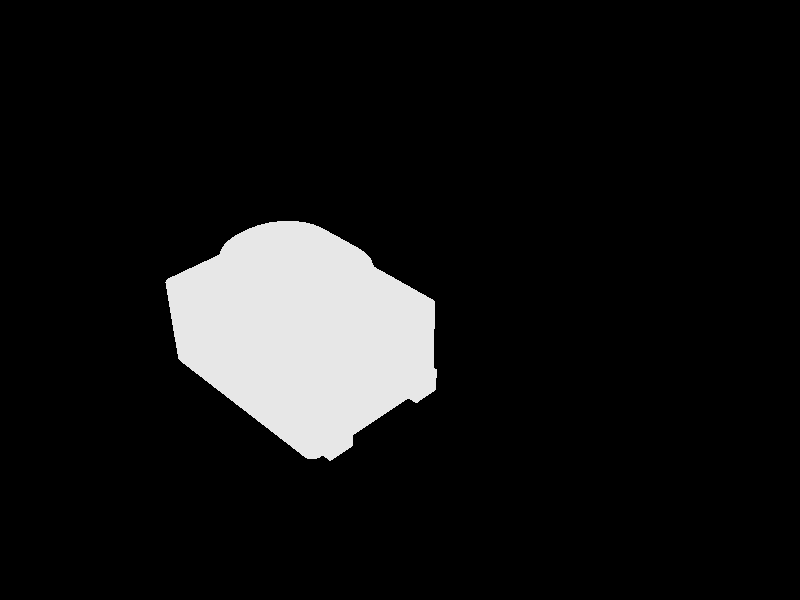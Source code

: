 // Persistence of Vision Ray Tracer Scene Description File
// for FreeCAD (http://www.freecadweb.org)

#version 3.6;

#include "colors.inc"
#include "metals.inc"

// ----------------------------------------

global_settings {
    assumed_gamma 1.0
    ambient_light color rgb <1.0,1.0,1.0>
    max_trace_level 20
}  

// ----------------------------------------


sky_sphere {
  pigment {
    gradient y
    color_map {
      [0.0 rgb <0.6,0.7,1.0>]
      [0.7 rgb <0.0,0.1,0.8>]
    }
  }
}


// ----------------------------------------

plane {
  y, -1
  texture { pigment {rgb <0.0,0.0,0.0>} finish {ambient 0.0 reflection 0.05 specular 0.0} }
}

// Standard finish
//#declare StdFinish = F_MetalA;
//#declare StdFinish = finish { diffuse 0.7 };
//#declare StdFinish = finish { phong 0.5 };
//#declare StdFinish = finish { ambient rgb <0.5,0.5,0.5> };
//#declare StdFinish = finish { crand 0.5 phong 0.9};
#declare StdFinish = finish { ambient 0.01 diffuse 0.9 phong 1.0 phong_size 70 metallic brilliance 1.5} ;

// declares position and view direction

// Generated by FreeCAD (http://www.freecadweb.org/)
#declare cam_location =  <11.752,12.0422,-9.07846>;
#declare cam_look_at  = <1.75204,2.04223,0.921534>;
#declare cam_sky      = <-0.408248,0.816497,0.408248>;
#declare cam_angle    = 45; 
camera {
  location  cam_location
  look_at   cam_look_at
  sky       cam_sky
  angle     cam_angle 
  right x*800/600
}
// Written by FreeCAD http://www.freecadweb.org/
// face number1 +++++++++++++++++++++++++++++++++++++++++++++++++++++++++++++++++++++
#declare Body1 = mesh2{
  vertex_vectors {
    64,
    <-0.5,1.8,1.1>,
    <0.5,1.8,1.1>,
    <-1.5,1.8,0.1>,
    <-0.722521,1.8,1.07493>,
    <-0.933884,1.8,1.00097>,
    <-1.12349,1.8,0.881831>,
    <-1.28183,1.8,0.72349>,
    <-1.40097,1.8,0.533884>,
    <-1.47493,1.8,0.322521>,
    <1.5,1.8,0.1>,
    <0.722521,1.8,1.07493>,
    <0.933884,1.8,1.00097>,
    <1.12349,1.8,0.881831>,
    <1.28183,1.8,0.72349>,
    <1.40097,1.8,0.533884>,
    <1.47493,1.8,0.322521>,
    <-1.5,1.8,-0.1>,
    <1.5,1.8,-0.1>,
    <-0.5,1.8,-1.1>,
    <-0.722521,1.8,-1.07493>,
    <-0.933884,1.8,-1.00097>,
    <-1.12349,1.8,-0.881831>,
    <-1.28183,1.8,-0.72349>,
    <-1.40097,1.8,-0.533884>,
    <-1.47493,1.8,-0.322521>,
    <0.5,1.8,-1.1>,
    <1.47493,1.8,-0.322521>,
    <1.40097,1.8,-0.533884>,
    <1.28183,1.8,-0.72349>,
    <1.12349,1.8,-0.881831>,
    <0.933884,1.8,-1.00097>,
    <0.722521,1.8,-1.07493>,
    <-1.9,1.8,1.6>,
    <1.9,1.8,1.6>,
    <2.1,1.8,1.4>,
    <1.9445,1.8,1.59499>,
    <1.98678,1.8,1.58019>,
    <2.0247,1.8,1.55637>,
    <2.05637,1.8,1.5247>,
    <2.08019,1.8,1.48678>,
    <2.09499,1.8,1.4445>,
    <-2.1,1.8,1.4>,
    <-2.09499,1.8,1.4445>,
    <-2.08019,1.8,1.48678>,
    <-2.05637,1.8,1.5247>,
    <-2.0247,1.8,1.55637>,
    <-1.98678,1.8,1.58019>,
    <-1.9445,1.8,1.59499>,
    <2.1,1.8,-1.4>,
    <-2.1,1.8,-1.4>,
    <1.9,1.8,-1.6>,
    <1.9445,1.8,-1.59499>,
    <1.98678,1.8,-1.58019>,
    <2.0247,1.8,-1.55637>,
    <2.05637,1.8,-1.5247>,
    <2.08019,1.8,-1.48678>,
    <2.09499,1.8,-1.4445>,
    <-1.9,1.8,-1.6>,
    <-1.9445,1.8,-1.59499>,
    <-1.98678,1.8,-1.58019>,
    <-2.0247,1.8,-1.55637>,
    <-2.05637,1.8,-1.5247>,
    <-2.08019,1.8,-1.48678>,
    <-2.09499,1.8,-1.4445>,
  }
  normal_vectors {
    64,
    <-0,1,-0>,
    <-0,1,-0>,
    <-0,1,-0>,
    <-0,1,-0>,
    <-0,1,-0>,
    <-0,1,-0>,
    <-0,1,-0>,
    <-0,1,-0>,
    <-0,1,-0>,
    <-0,1,-0>,
    <-0,1,-0>,
    <-0,1,-0>,
    <-0,1,-0>,
    <-0,1,-0>,
    <-0,1,-0>,
    <-0,1,-0>,
    <-0,1,-0>,
    <-0,1,-0>,
    <-0,1,-0>,
    <-0,1,-0>,
    <-0,1,-0>,
    <-0,1,-0>,
    <-0,1,-0>,
    <-0,1,-0>,
    <-0,1,-0>,
    <-0,1,-0>,
    <-0,1,-0>,
    <-0,1,-0>,
    <-0,1,-0>,
    <-0,1,-0>,
    <-0,1,-0>,
    <-0,1,-0>,
    <-0,1,-0>,
    <-0,1,-0>,
    <-0,1,-0>,
    <-0,1,-0>,
    <-0,1,-0>,
    <-0,1,-0>,
    <-0,1,-0>,
    <-0,1,-0>,
    <-0,1,-0>,
    <-0,1,-0>,
    <-0,1,-0>,
    <-0,1,-0>,
    <-0,1,-0>,
    <-0,1,-0>,
    <-0,1,-0>,
    <-0,1,-0>,
    <-0,1,-0>,
    <-0,1,-0>,
    <-0,1,-0>,
    <-0,1,-0>,
    <-0,1,-0>,
    <-0,1,-0>,
    <-0,1,-0>,
    <-0,1,-0>,
    <-0,1,-0>,
    <-0,1,-0>,
    <-0,1,-0>,
    <-0,1,-0>,
    <-0,1,-0>,
    <-0,1,-0>,
    <-0,1,-0>,
    <-0,1,-0>,
  }
  face_indices {
    64,
    <25,50,57>,
    <33,11,10>,
    <57,58,60>,
    <58,59,60>,
    <21,57,22>,
    <52,51,50>,
    <53,52,50>,
    <54,53,48>,
    <55,54,48>,
    <56,55,48>,
    <60,61,62>,
    <53,50,48>,
    <48,50,28>,
    <33,10,1>,
    <28,50,29>,
    <29,50,30>,
    <57,60,49>,
    <48,28,27>,
    <22,57,49>,
    <60,62,49>,
    <62,63,49>,
    <30,50,31>,
    <22,49,23>,
    <48,27,26>,
    <23,49,24>,
    <31,50,25>,
    <48,26,17>,
    <24,49,16>,
    <15,14,34>,
    <9,15,34>,
    <17,9,34>,
    <48,17,34>,
    <34,14,13>,
    <39,40,38>,
    <40,34,38>,
    <0,3,32>,
    <3,4,32>,
    <4,5,32>,
    <5,6,32>,
    <37,38,36>,
    <6,7,41>,
    <7,8,41>,
    <8,2,41>,
    <2,16,41>,
    <16,49,41>,
    <34,13,33>,
    <32,6,41>,
    <36,38,33>,
    <35,36,33>,
    <38,34,33>,
    <33,13,12>,
    <33,12,11>,
    <41,42,45>,
    <42,43,45>,
    <43,44,45>,
    <46,47,45>,
    <47,32,45>,
    <32,41,45>,
    <19,18,57>,
    <20,19,57>,
    <21,20,57>,
    <33,1,32>,
    <18,25,57>,
    <1,0,32>,
  }
} // end of Face1

// face number2 +++++++++++++++++++++++++++++++++++++++++++++++++++++++++++++++++++++
#declare Body2 = mesh2{
  vertex_vectors {
    4,
    <-0.5,1.8,1.1>,
    <0.5,1.8,1.1>,
    <-0.5,2.5,1.1>,
    <0.5,2.5,1.1>,
  }
  normal_vectors {
    4,
    <-0,0,1>,
    <-0,0,1>,
    <-0,0,1>,
    <-0,0,1>,
  }
  face_indices {
    2,
    <1,2,0>,
    <1,3,2>,
  }
} // end of Face2

// face number3 +++++++++++++++++++++++++++++++++++++++++++++++++++++++++++++++++++++
#declare Body3 = mesh2{
  vertex_vectors {
    16,
    <-0.5,1.8,1.1>,
    <-1.5,1.8,0.1>,
    <-0.722521,1.8,1.07493>,
    <-0.933884,1.8,1.00097>,
    <-1.12349,1.8,0.881831>,
    <-1.28183,1.8,0.72349>,
    <-1.40097,1.8,0.533884>,
    <-1.47493,1.8,0.322521>,
    <-0.5,2.5,1.1>,
    <-1.5,2.5,0.1>,
    <-0.722521,2.5,1.07493>,
    <-0.933884,2.5,1.00097>,
    <-1.12349,2.5,0.881831>,
    <-1.28183,2.5,0.72349>,
    <-1.40097,2.5,0.533884>,
    <-1.47493,2.5,0.322521>,
  }
  normal_vectors {
    16,
    <0,-0,1>,
    <-1,0,1.49012e-009>,
    <-0.222521,0,0.974928>,
    <-0.433884,0,0.900969>,
    <-0.62349,0,0.781831>,
    <-0.781831,0,0.62349>,
    <-0.900969,0,0.433884>,
    <-0.974928,0,0.222521>,
    <0,-0,1>,
    <-1,0,1.49012e-009>,
    <-0.222521,0,0.974928>,
    <-0.433884,0,0.900969>,
    <-0.62349,0,0.781831>,
    <-0.781831,0,0.62349>,
    <-0.900969,0,0.433884>,
    <-0.974928,0,0.222521>,
  }
  face_indices {
    14,
    <10,2,0>,
    <10,0,8>,
    <11,3,2>,
    <11,2,10>,
    <12,4,3>,
    <12,3,11>,
    <13,5,4>,
    <13,4,12>,
    <14,6,5>,
    <14,5,13>,
    <15,7,6>,
    <15,6,14>,
    <9,1,7>,
    <9,7,15>,
  }
} // end of Face3

// face number4 +++++++++++++++++++++++++++++++++++++++++++++++++++++++++++++++++++++
#declare Body4 = mesh2{
  vertex_vectors {
    16,
    <0.5,1.8,1.1>,
    <1.5,1.8,0.1>,
    <0.722521,1.8,1.07493>,
    <0.933884,1.8,1.00097>,
    <1.12349,1.8,0.881831>,
    <1.28183,1.8,0.72349>,
    <1.40097,1.8,0.533884>,
    <1.47493,1.8,0.322521>,
    <0.5,2.5,1.1>,
    <1.5,2.5,0.1>,
    <0.722521,2.5,1.07493>,
    <0.933884,2.5,1.00097>,
    <1.12349,2.5,0.881831>,
    <1.28183,2.5,0.72349>,
    <1.40097,2.5,0.533884>,
    <1.47493,2.5,0.322521>,
  }
  normal_vectors {
    16,
    <-0,-0,1>,
    <1,-0,1.49012e-009>,
    <0.222521,-0,0.974928>,
    <0.433884,-0,0.900969>,
    <0.62349,-0,0.781831>,
    <0.781831,-0,0.62349>,
    <0.900969,-0,0.433884>,
    <0.974928,-0,0.222521>,
    <-0,-0,1>,
    <1,-0,1.49012e-009>,
    <0.222521,-0,0.974928>,
    <0.433884,-0,0.900969>,
    <0.62349,-0,0.781831>,
    <0.781831,-0,0.62349>,
    <0.900969,-0,0.433884>,
    <0.974928,-0,0.222521>,
  }
  face_indices {
    14,
    <0,2,10>,
    <8,0,10>,
    <2,3,11>,
    <10,2,11>,
    <3,4,12>,
    <11,3,12>,
    <4,5,13>,
    <12,4,13>,
    <5,6,14>,
    <13,5,14>,
    <6,7,15>,
    <14,6,15>,
    <7,1,9>,
    <15,7,9>,
  }
} // end of Face4

// face number5 +++++++++++++++++++++++++++++++++++++++++++++++++++++++++++++++++++++
#declare Body5 = mesh2{
  vertex_vectors {
    4,
    <-1.5,1.8,-0.1>,
    <-1.5,1.8,0.1>,
    <-1.5,2.5,-0.1>,
    <-1.5,2.5,0.1>,
  }
  normal_vectors {
    4,
    <-1,0,0>,
    <-1,0,0>,
    <-1,0,0>,
    <-1,0,0>,
  }
  face_indices {
    2,
    <1,2,0>,
    <1,3,2>,
  }
} // end of Face5

// face number6 +++++++++++++++++++++++++++++++++++++++++++++++++++++++++++++++++++++
#declare Body6 = mesh2{
  vertex_vectors {
    4,
    <1.5,1.8,0.1>,
    <1.5,1.8,-0.1>,
    <1.5,2.5,0.1>,
    <1.5,2.5,-0.1>,
  }
  normal_vectors {
    4,
    <1,0,0>,
    <1,0,0>,
    <1,0,0>,
    <1,0,0>,
  }
  face_indices {
    2,
    <1,2,0>,
    <1,3,2>,
  }
} // end of Face6

// face number7 +++++++++++++++++++++++++++++++++++++++++++++++++++++++++++++++++++++
#declare Body7 = mesh2{
  vertex_vectors {
    16,
    <-0.5,1.8,-1.1>,
    <-1.5,1.8,-0.1>,
    <-0.722521,1.8,-1.07493>,
    <-0.933884,1.8,-1.00097>,
    <-1.12349,1.8,-0.881831>,
    <-1.28183,1.8,-0.72349>,
    <-1.40097,1.8,-0.533884>,
    <-1.47493,1.8,-0.322521>,
    <-0.5,2.5,-1.1>,
    <-1.5,2.5,-0.1>,
    <-0.722521,2.5,-1.07493>,
    <-0.933884,2.5,-1.00097>,
    <-1.12349,2.5,-0.881831>,
    <-1.28183,2.5,-0.72349>,
    <-1.40097,2.5,-0.533884>,
    <-1.47493,2.5,-0.322521>,
  }
  normal_vectors {
    16,
    <-0,0,-1>,
    <-1,0,-1.49012e-009>,
    <-0.222521,0,-0.974928>,
    <-0.433884,0,-0.900969>,
    <-0.62349,0,-0.781831>,
    <-0.781831,0,-0.62349>,
    <-0.900969,0,-0.433884>,
    <-0.974928,0,-0.222521>,
    <-0,0,-1>,
    <-1,0,-1.49012e-009>,
    <-0.222521,0,-0.974928>,
    <-0.433884,0,-0.900969>,
    <-0.62349,0,-0.781831>,
    <-0.781831,0,-0.62349>,
    <-0.900969,0,-0.433884>,
    <-0.974928,0,-0.222521>,
  }
  face_indices {
    14,
    <0,2,10>,
    <8,0,10>,
    <2,3,11>,
    <10,2,11>,
    <3,4,12>,
    <11,3,12>,
    <4,5,13>,
    <12,4,13>,
    <5,6,14>,
    <13,5,14>,
    <6,7,15>,
    <14,6,15>,
    <7,1,9>,
    <15,7,9>,
  }
} // end of Face7

// face number8 +++++++++++++++++++++++++++++++++++++++++++++++++++++++++++++++++++++
#declare Body8 = mesh2{
  vertex_vectors {
    16,
    <1.5,1.8,-0.1>,
    <0.5,1.8,-1.1>,
    <1.47493,1.8,-0.322521>,
    <1.40097,1.8,-0.533884>,
    <1.28183,1.8,-0.72349>,
    <1.12349,1.8,-0.881831>,
    <0.933884,1.8,-1.00097>,
    <0.722521,1.8,-1.07493>,
    <1.5,2.5,-0.1>,
    <0.5,2.5,-1.1>,
    <1.47493,2.5,-0.322521>,
    <1.40097,2.5,-0.533884>,
    <1.28183,2.5,-0.72349>,
    <1.12349,2.5,-0.881831>,
    <0.933884,2.5,-1.00097>,
    <0.722521,2.5,-1.07493>,
  }
  normal_vectors {
    16,
    <1,-0,-1.49012e-009>,
    <-1.60812e-016,0,-1>,
    <0.974928,-0,-0.222521>,
    <0.900969,-0,-0.433884>,
    <0.781831,-0,-0.62349>,
    <0.62349,-0,-0.781831>,
    <0.433884,-0,-0.900969>,
    <0.222521,-0,-0.974928>,
    <1,-0,-1.49012e-009>,
    <-1.60812e-016,0,-1>,
    <0.974928,-0,-0.222521>,
    <0.900969,-0,-0.433884>,
    <0.781831,-0,-0.62349>,
    <0.62349,-0,-0.781831>,
    <0.433884,-0,-0.900969>,
    <0.222521,-0,-0.974928>,
  }
  face_indices {
    14,
    <0,2,10>,
    <8,0,10>,
    <2,3,11>,
    <10,2,11>,
    <3,4,12>,
    <11,3,12>,
    <4,5,13>,
    <12,4,13>,
    <5,6,14>,
    <13,5,14>,
    <6,7,15>,
    <14,6,15>,
    <7,1,9>,
    <15,7,9>,
  }
} // end of Face8

// face number9 +++++++++++++++++++++++++++++++++++++++++++++++++++++++++++++++++++++
#declare Body9 = mesh2{
  vertex_vectors {
    4,
    <0.5,1.8,-1.1>,
    <-0.5,1.8,-1.1>,
    <0.5,2.5,-1.1>,
    <-0.5,2.5,-1.1>,
  }
  normal_vectors {
    4,
    <0,0,-1>,
    <0,0,-1>,
    <0,0,-1>,
    <0,0,-1>,
  }
  face_indices {
    2,
    <1,2,0>,
    <1,3,2>,
  }
} // end of Face9

// face number10 +++++++++++++++++++++++++++++++++++++++++++++++++++++++++++++++++++++
#declare Body10 = mesh2{
  vertex_vectors {
    4,
    <-1.9,0,1.6>,
    <1.9,0,1.6>,
    <1.9,1.8,1.6>,
    <-1.9,1.8,1.6>,
  }
  normal_vectors {
    4,
    <-0,0,1>,
    <-0,0,1>,
    <-0,0,1>,
    <-0,0,1>,
  }
  face_indices {
    2,
    <1,3,0>,
    <1,2,3>,
  }
} // end of Face10

// face number11 +++++++++++++++++++++++++++++++++++++++++++++++++++++++++++++++++++++
#declare Body11 = mesh2{
  vertex_vectors {
    16,
    <1.9,0,1.6>,
    <2.1,0,1.4>,
    <1.9445,0,1.59499>,
    <1.98678,0,1.58019>,
    <2.0247,0,1.55637>,
    <2.05637,0,1.5247>,
    <2.08019,0,1.48678>,
    <2.09499,0,1.4445>,
    <1.9,1.8,1.6>,
    <2.1,1.8,1.4>,
    <1.9445,1.8,1.59499>,
    <1.98678,1.8,1.58019>,
    <2.0247,1.8,1.55637>,
    <2.05637,1.8,1.5247>,
    <2.08019,1.8,1.48678>,
    <2.09499,1.8,1.4445>,
  }
  normal_vectors {
    16,
    <-1.19209e-007,-0,1>,
    <1,-0,-1.19209e-007>,
    <0.222521,-0,0.974928>,
    <0.433884,-0,0.900969>,
    <0.62349,-0,0.781831>,
    <0.781831,-0,0.62349>,
    <0.900969,-0,0.433884>,
    <0.974928,-0,0.222521>,
    <-1.19209e-007,-0,1>,
    <1,-0,-1.19209e-007>,
    <0.222521,-0,0.974928>,
    <0.433884,-0,0.900969>,
    <0.62349,-0,0.781831>,
    <0.781831,-0,0.62349>,
    <0.900969,-0,0.433884>,
    <0.974928,-0,0.222521>,
  }
  face_indices {
    14,
    <0,2,10>,
    <8,0,10>,
    <2,3,11>,
    <10,2,11>,
    <3,4,12>,
    <11,3,12>,
    <4,5,13>,
    <12,4,13>,
    <5,6,14>,
    <13,5,14>,
    <6,7,15>,
    <14,6,15>,
    <7,1,9>,
    <15,7,9>,
  }
} // end of Face11

// face number12 +++++++++++++++++++++++++++++++++++++++++++++++++++++++++++++++++++++
#declare Body12 = mesh2{
  vertex_vectors {
    16,
    <-2.1,0,1.4>,
    <-1.9,0,1.6>,
    <-2.09499,0,1.4445>,
    <-2.08019,0,1.48678>,
    <-2.05637,0,1.5247>,
    <-2.0247,0,1.55637>,
    <-1.98678,0,1.58019>,
    <-1.9445,0,1.59499>,
    <-2.1,1.8,1.4>,
    <-1.9,1.8,1.6>,
    <-2.09499,1.8,1.4445>,
    <-2.08019,1.8,1.48678>,
    <-2.05637,1.8,1.5247>,
    <-2.0247,1.8,1.55637>,
    <-1.98678,1.8,1.58019>,
    <-1.9445,1.8,1.59499>,
  }
  normal_vectors {
    16,
    <-1,0,-1.19209e-007>,
    <1.19209e-007,-0,1>,
    <-0.974928,-0,0.222521>,
    <-0.900969,-0,0.433884>,
    <-0.781831,-0,0.62349>,
    <-0.62349,-0,0.781831>,
    <-0.433884,-0,0.900969>,
    <-0.222521,-0,0.974928>,
    <-1,0,-1.19209e-007>,
    <1.19209e-007,-0,1>,
    <-0.974928,-0,0.222521>,
    <-0.900969,-0,0.433884>,
    <-0.781831,-0,0.62349>,
    <-0.62349,-0,0.781831>,
    <-0.433884,-0,0.900969>,
    <-0.222521,-0,0.974928>,
  }
  face_indices {
    14,
    <0,2,10>,
    <8,0,10>,
    <2,3,11>,
    <10,2,11>,
    <3,4,12>,
    <11,3,12>,
    <4,5,13>,
    <12,4,13>,
    <5,6,14>,
    <13,5,14>,
    <6,7,15>,
    <14,6,15>,
    <7,1,9>,
    <15,7,9>,
  }
} // end of Face12

// face number13 +++++++++++++++++++++++++++++++++++++++++++++++++++++++++++++++++++++
#declare Body13 = mesh2{
  vertex_vectors {
    12,
    <2.1,0,1.4>,
    <2.1,4.74454e-013,1.35>,
    <2.1,0.5,1.35>,
    <2.1,0.5,0.8>,
    <2.1,4.74454e-013,0.8>,
    <2.1,4.74454e-013,-0.8>,
    <2.1,0.5,-0.8>,
    <2.1,0.5,-1.35>,
    <2.1,4.74454e-013,-1.35>,
    <2.1,0,-1.4>,
    <2.1,1.8,-1.4>,
    <2.1,1.8,1.4>,
  }
  normal_vectors {
    12,
    <1,0,0>,
    <1,0,0>,
    <1,0,0>,
    <1,0,0>,
    <1,0,0>,
    <1,0,0>,
    <1,0,0>,
    <1,0,0>,
    <1,0,0>,
    <1,0,0>,
    <1,0,0>,
    <1,0,0>,
  }
  face_indices {
    10,
    <1,2,0>,
    <3,11,2>,
    <10,11,3>,
    <6,10,3>,
    <5,3,4>,
    <5,6,3>,
    <7,10,6>,
    <9,7,8>,
    <10,7,9>,
    <0,2,11>,
  }
} // end of Face13

// face number14 +++++++++++++++++++++++++++++++++++++++++++++++++++++++++++++++++++++
#declare Body14 = mesh2{
  vertex_vectors {
    12,
    <-2.1,0,-1.4>,
    <-2.1,0,-1.35>,
    <-2.1,0.5,-1.35>,
    <-2.1,0.5,-0.8>,
    <-2.1,0,-0.8>,
    <-2.1,0,0.8>,
    <-2.1,0.5,0.8>,
    <-2.1,0.5,1.35>,
    <-2.1,0,1.35>,
    <-2.1,0,1.4>,
    <-2.1,1.8,1.4>,
    <-2.1,1.8,-1.4>,
  }
  normal_vectors {
    12,
    <-1,0,0>,
    <-1,0,0>,
    <-1,0,0>,
    <-1,0,0>,
    <-1,0,0>,
    <-1,0,0>,
    <-1,0,0>,
    <-1,0,0>,
    <-1,0,0>,
    <-1,0,0>,
    <-1,0,0>,
    <-1,0,0>,
  }
  face_indices {
    10,
    <1,2,0>,
    <3,11,2>,
    <6,10,11>,
    <6,11,3>,
    <5,3,4>,
    <5,6,3>,
    <7,10,6>,
    <9,7,8>,
    <10,7,9>,
    <0,2,11>,
  }
} // end of Face14

// face number15 +++++++++++++++++++++++++++++++++++++++++++++++++++++++++++++++++++++
#declare Body15 = mesh2{
  vertex_vectors {
    16,
    <1.9,0,-1.6>,
    <2.1,0,-1.4>,
    <1.9445,0,-1.59499>,
    <1.98678,0,-1.58019>,
    <2.0247,0,-1.55637>,
    <2.05637,0,-1.5247>,
    <2.08019,0,-1.48678>,
    <2.09499,0,-1.4445>,
    <1.9,1.8,-1.6>,
    <2.1,1.8,-1.4>,
    <1.9445,1.8,-1.59499>,
    <1.98678,1.8,-1.58019>,
    <2.0247,1.8,-1.55637>,
    <2.05637,1.8,-1.5247>,
    <2.08019,1.8,-1.48678>,
    <2.09499,1.8,-1.4445>,
  }
  normal_vectors {
    16,
    <-1.19209e-007,0,-1>,
    <1,-0,1.19209e-007>,
    <0.222521,0,-0.974928>,
    <0.433884,0,-0.900969>,
    <0.62349,0,-0.781831>,
    <0.781831,0,-0.62349>,
    <0.900969,0,-0.433884>,
    <0.974928,0,-0.222521>,
    <-1.19209e-007,0,-1>,
    <1,-0,1.19209e-007>,
    <0.222521,0,-0.974928>,
    <0.433884,0,-0.900969>,
    <0.62349,0,-0.781831>,
    <0.781831,0,-0.62349>,
    <0.900969,0,-0.433884>,
    <0.974928,0,-0.222521>,
  }
  face_indices {
    14,
    <10,2,0>,
    <10,0,8>,
    <11,3,2>,
    <11,2,10>,
    <12,4,3>,
    <12,3,11>,
    <13,5,4>,
    <13,4,12>,
    <14,6,5>,
    <14,5,13>,
    <15,7,6>,
    <15,6,14>,
    <9,1,7>,
    <9,7,15>,
  }
} // end of Face15

// face number16 +++++++++++++++++++++++++++++++++++++++++++++++++++++++++++++++++++++
#declare Body16 = mesh2{
  vertex_vectors {
    16,
    <-1.9,0,-1.6>,
    <-2.1,0,-1.4>,
    <-1.9445,0,-1.59499>,
    <-1.98678,0,-1.58019>,
    <-2.0247,0,-1.55637>,
    <-2.05637,0,-1.5247>,
    <-2.08019,0,-1.48678>,
    <-2.09499,0,-1.4445>,
    <-1.9,1.8,-1.6>,
    <-2.1,1.8,-1.4>,
    <-1.9445,1.8,-1.59499>,
    <-1.98678,1.8,-1.58019>,
    <-2.0247,1.8,-1.55637>,
    <-2.05637,1.8,-1.5247>,
    <-2.08019,1.8,-1.48678>,
    <-2.09499,1.8,-1.4445>,
  }
  normal_vectors {
    16,
    <1.19209e-007,-0,-1>,
    <-1,-0,1.19209e-007>,
    <-0.222521,0,-0.974928>,
    <-0.433884,0,-0.900969>,
    <-0.62349,0,-0.781831>,
    <-0.781831,0,-0.62349>,
    <-0.900969,0,-0.433884>,
    <-0.974928,0,-0.222521>,
    <1.19209e-007,-0,-1>,
    <-1,-0,1.19209e-007>,
    <-0.222521,0,-0.974928>,
    <-0.433884,0,-0.900969>,
    <-0.62349,0,-0.781831>,
    <-0.781831,0,-0.62349>,
    <-0.900969,0,-0.433884>,
    <-0.974928,0,-0.222521>,
  }
  face_indices {
    14,
    <0,2,10>,
    <8,0,10>,
    <2,3,11>,
    <10,2,11>,
    <3,4,12>,
    <11,3,12>,
    <4,5,13>,
    <12,4,13>,
    <5,6,14>,
    <13,5,14>,
    <6,7,15>,
    <14,6,15>,
    <7,1,9>,
    <15,7,9>,
  }
} // end of Face16

// face number17 +++++++++++++++++++++++++++++++++++++++++++++++++++++++++++++++++++++
#declare Body17 = mesh2{
  vertex_vectors {
    4,
    <1.9,0,-1.6>,
    <-1.9,0,-1.6>,
    <1.9,1.8,-1.6>,
    <-1.9,1.8,-1.6>,
  }
  normal_vectors {
    4,
    <0,0,-1>,
    <0,0,-1>,
    <0,0,-1>,
    <0,0,-1>,
  }
  face_indices {
    2,
    <1,2,0>,
    <1,3,2>,
  }
} // end of Face17

// face number18 +++++++++++++++++++++++++++++++++++++++++++++++++++++++++++++++++++++
#declare Body18 = mesh2{
  vertex_vectors {
    32,
    <-0.5,2.5,1.1>,
    <0.5,2.5,1.1>,
    <-1.5,2.5,0.1>,
    <-0.722521,2.5,1.07493>,
    <-0.933884,2.5,1.00097>,
    <-1.12349,2.5,0.881831>,
    <-1.28183,2.5,0.72349>,
    <-1.40097,2.5,0.533884>,
    <-1.47493,2.5,0.322521>,
    <1.5,2.5,0.1>,
    <0.722521,2.5,1.07493>,
    <0.933884,2.5,1.00097>,
    <1.12349,2.5,0.881831>,
    <1.28183,2.5,0.72349>,
    <1.40097,2.5,0.533884>,
    <1.47493,2.5,0.322521>,
    <-1.5,2.5,-0.1>,
    <1.5,2.5,-0.1>,
    <-0.5,2.5,-1.1>,
    <-0.722521,2.5,-1.07493>,
    <-0.933884,2.5,-1.00097>,
    <-1.12349,2.5,-0.881831>,
    <-1.28183,2.5,-0.72349>,
    <-1.40097,2.5,-0.533884>,
    <-1.47493,2.5,-0.322521>,
    <0.5,2.5,-1.1>,
    <1.47493,2.5,-0.322521>,
    <1.40097,2.5,-0.533884>,
    <1.28183,2.5,-0.72349>,
    <1.12349,2.5,-0.881831>,
    <0.933884,2.5,-1.00097>,
    <0.722521,2.5,-1.07493>,
  }
  normal_vectors {
    32,
    <-0,1,-0>,
    <-0,1,-0>,
    <-0,1,-0>,
    <-0,1,-0>,
    <-0,1,-0>,
    <-0,1,-0>,
    <-0,1,-0>,
    <-0,1,-0>,
    <-0,1,-0>,
    <-0,1,-0>,
    <-0,1,-0>,
    <-0,1,-0>,
    <-0,1,-0>,
    <-0,1,-0>,
    <-0,1,-0>,
    <-0,1,-0>,
    <-0,1,-0>,
    <-0,1,-0>,
    <-0,1,-0>,
    <-0,1,-0>,
    <-0,1,-0>,
    <-0,1,-0>,
    <-0,1,-0>,
    <-0,1,-0>,
    <-0,1,-0>,
    <-0,1,-0>,
    <-0,1,-0>,
    <-0,1,-0>,
    <-0,1,-0>,
    <-0,1,-0>,
    <-0,1,-0>,
    <-0,1,-0>,
  }
  face_indices {
    30,
    <29,30,25>,
    <30,31,25>,
    <26,27,17>,
    <27,28,17>,
    <28,29,17>,
    <29,25,17>,
    <17,25,9>,
    <18,19,20>,
    <12,13,11>,
    <13,14,11>,
    <14,15,11>,
    <15,9,11>,
    <18,20,21>,
    <10,11,1>,
    <9,25,1>,
    <11,9,1>,
    <21,22,16>,
    <22,23,16>,
    <23,24,16>,
    <18,21,16>,
    <18,16,2>,
    <25,18,0>,
    <1,25,0>,
    <18,2,0>,
    <2,8,7>,
    <3,0,6>,
    <4,3,6>,
    <5,4,6>,
    <0,2,6>,
    <2,7,6>,
  }
} // end of Face18

// face number19 +++++++++++++++++++++++++++++++++++++++++++++++++++++++++++++++++++++
#declare Body19 = mesh2{
  vertex_vectors {
    40,
    <-1.9,0,1.6>,
    <1.9,0,1.6>,
    <2.1,0,1.4>,
    <1.9445,0,1.59499>,
    <1.98678,0,1.58019>,
    <2.0247,0,1.55637>,
    <2.05637,0,1.5247>,
    <2.08019,0,1.48678>,
    <2.09499,0,1.4445>,
    <-2.1,0,1.4>,
    <-2.09499,0,1.4445>,
    <-2.08019,0,1.48678>,
    <-2.05637,0,1.5247>,
    <-2.0247,0,1.55637>,
    <-1.98678,0,1.58019>,
    <-1.9445,0,1.59499>,
    <2.1,4.74454e-013,1.35>,
    <-2.1,0,1.35>,
    <2.1,4.74454e-013,0.8>,
    <-2.1,0,0.8>,
    <2.1,4.74454e-013,-0.8>,
    <-2.1,0,-0.8>,
    <2.1,4.74454e-013,-1.35>,
    <-2.1,0,-1.35>,
    <2.1,0,-1.4>,
    <-2.1,0,-1.4>,
    <1.9,0,-1.6>,
    <1.9445,0,-1.59499>,
    <1.98678,0,-1.58019>,
    <2.0247,0,-1.55637>,
    <2.05637,0,-1.5247>,
    <2.08019,0,-1.48678>,
    <2.09499,0,-1.4445>,
    <-1.9,0,-1.6>,
    <-1.9445,0,-1.59499>,
    <-1.98678,0,-1.58019>,
    <-2.0247,0,-1.55637>,
    <-2.05637,0,-1.5247>,
    <-2.08019,0,-1.48678>,
    <-2.09499,0,-1.4445>,
  }
  normal_vectors {
    40,
    <0,-1,0>,
    <0,-1,0>,
    <0,-1,0>,
    <0,-1,0>,
    <0,-1,0>,
    <0,-1,0>,
    <0,-1,0>,
    <0,-1,0>,
    <0,-1,0>,
    <0,-1,0>,
    <0,-1,0>,
    <0,-1,0>,
    <0,-1,0>,
    <0,-1,0>,
    <0,-1,0>,
    <0,-1,0>,
    <0,-1,0>,
    <0,-1,0>,
    <0,-1,0>,
    <0,-1,0>,
    <0,-1,0>,
    <0,-1,0>,
    <0,-1,0>,
    <0,-1,0>,
    <0,-1,0>,
    <0,-1,0>,
    <0,-1,0>,
    <0,-1,0>,
    <0,-1,0>,
    <0,-1,0>,
    <0,-1,0>,
    <0,-1,0>,
    <0,-1,0>,
    <0,-1,0>,
    <0,-1,0>,
    <0,-1,0>,
    <0,-1,0>,
    <0,-1,0>,
    <0,-1,0>,
    <0,-1,0>,
  }
  face_indices {
    38,
    <12,11,10>,
    <13,9,0>,
    <13,10,9>,
    <13,15,14>,
    <13,0,15>,
    <13,12,10>,
    <26,27,28>,
    <26,28,29>,
    <24,29,30>,
    <24,30,31>,
    <24,31,32>,
    <24,26,29>,
    <22,26,24>,
    <20,26,22>,
    <6,8,7>,
    <6,2,8>,
    <4,6,5>,
    <1,4,3>,
    <1,16,2>,
    <1,18,16>,
    <1,2,6>,
    <1,6,4>,
    <33,26,20>,
    <36,35,34>,
    <37,34,33>,
    <37,36,34>,
    <39,38,37>,
    <25,37,33>,
    <25,39,37>,
    <23,25,33>,
    <21,23,33>,
    <21,33,20>,
    <19,21,20>,
    <19,20,18>,
    <19,18,1>,
    <0,19,1>,
    <0,9,17>,
    <0,17,19>,
  }
} // end of Face19

// face number20 +++++++++++++++++++++++++++++++++++++++++++++++++++++++++++++++++++++
#declare Body20 = mesh2{
  vertex_vectors {
    4,
    <2.1,4.74454e-013,1.35>,
    <2.3,5.1964e-013,1.35>,
    <2.1,0.5,1.35>,
    <2.3,0.5,1.35>,
  }
  normal_vectors {
    4,
    <2.25819e-013,2.55097e-026,1>,
    <2.25819e-013,2.55097e-026,1>,
    <2.25819e-013,2.55097e-026,1>,
    <2.25819e-013,2.55097e-026,1>,
  }
  face_indices {
    2,
    <0,1,2>,
    <1,3,2>,
  }
} // end of Face20

// face number21 +++++++++++++++++++++++++++++++++++++++++++++++++++++++++++++++++++++
#declare Body21 = mesh2{
  vertex_vectors {
    4,
    <2.1,0.5,1.35>,
    <2.3,0.5,1.35>,
    <2.1,0.5,0.8>,
    <2.3,0.5,0.8>,
  }
  normal_vectors {
    4,
    <-2.2593e-013,1,2.55097e-026>,
    <-2.2593e-013,1,2.55097e-026>,
    <-2.2593e-013,1,2.55097e-026>,
    <-2.2593e-013,1,2.55097e-026>,
  }
  face_indices {
    2,
    <0,1,2>,
    <1,3,2>,
  }
} // end of Face21

// face number22 +++++++++++++++++++++++++++++++++++++++++++++++++++++++++++++++++++++
#declare Body22 = mesh2{
  vertex_vectors {
    4,
    <2.1,0.5,0.8>,
    <2.3,0.5,0.8>,
    <2.1,4.74454e-013,0.8>,
    <2.3,5.1964e-013,0.8>,
  }
  normal_vectors {
    4,
    <-2.25819e-013,-2.55097e-026,-1>,
    <-2.25819e-013,-2.55097e-026,-1>,
    <-2.25819e-013,-2.55097e-026,-1>,
    <-2.25819e-013,-2.55097e-026,-1>,
  }
  face_indices {
    2,
    <0,1,2>,
    <1,3,2>,
  }
} // end of Face22

// face number23 +++++++++++++++++++++++++++++++++++++++++++++++++++++++++++++++++++++
#declare Body23 = mesh2{
  vertex_vectors {
    4,
    <2.1,0.5,-0.8>,
    <2.3,0.5,-0.8>,
    <2.1,4.74454e-013,-0.8>,
    <2.3,5.1964e-013,-0.8>,
  }
  normal_vectors {
    4,
    <2.25819e-013,2.55097e-026,1>,
    <2.25819e-013,2.55097e-026,1>,
    <2.25819e-013,2.55097e-026,1>,
    <2.25819e-013,2.55097e-026,1>,
  }
  face_indices {
    2,
    <2,1,0>,
    <2,3,1>,
  }
} // end of Face23

// face number24 +++++++++++++++++++++++++++++++++++++++++++++++++++++++++++++++++++++
#declare Body24 = mesh2{
  vertex_vectors {
    4,
    <2.1,0.5,-1.35>,
    <2.3,0.5,-1.35>,
    <2.1,0.5,-0.8>,
    <2.3,0.5,-0.8>,
  }
  normal_vectors {
    4,
    <-2.2593e-013,1,2.55097e-026>,
    <-2.2593e-013,1,2.55097e-026>,
    <-2.2593e-013,1,2.55097e-026>,
    <-2.2593e-013,1,2.55097e-026>,
  }
  face_indices {
    2,
    <2,1,0>,
    <2,3,1>,
  }
} // end of Face24

// face number25 +++++++++++++++++++++++++++++++++++++++++++++++++++++++++++++++++++++
#declare Body25 = mesh2{
  vertex_vectors {
    4,
    <2.1,4.74454e-013,-1.35>,
    <2.3,5.1964e-013,-1.35>,
    <2.1,0.5,-1.35>,
    <2.3,0.5,-1.35>,
  }
  normal_vectors {
    4,
    <-2.25819e-013,-2.55097e-026,-1>,
    <-2.25819e-013,-2.55097e-026,-1>,
    <-2.25819e-013,-2.55097e-026,-1>,
    <-2.25819e-013,-2.55097e-026,-1>,
  }
  face_indices {
    2,
    <2,1,0>,
    <2,3,1>,
  }
} // end of Face25

// face number26 +++++++++++++++++++++++++++++++++++++++++++++++++++++++++++++++++++++
#declare Body26 = mesh2{
  vertex_vectors {
    4,
    <-2.1,0,-1.35>,
    <-2.3,0,-1.35>,
    <-2.1,0.5,-1.35>,
    <-2.3,0.5,-1.35>,
  }
  normal_vectors {
    4,
    <-0,-0,-1>,
    <-0,-0,-1>,
    <-0,-0,-1>,
    <-0,-0,-1>,
  }
  face_indices {
    2,
    <0,1,2>,
    <1,3,2>,
  }
} // end of Face26

// face number27 +++++++++++++++++++++++++++++++++++++++++++++++++++++++++++++++++++++
#declare Body27 = mesh2{
  vertex_vectors {
    4,
    <-2.1,0.5,-1.35>,
    <-2.3,0.5,-1.35>,
    <-2.1,0.5,-0.8>,
    <-2.3,0.5,-0.8>,
  }
  normal_vectors {
    4,
    <-0,1,-0>,
    <-0,1,-0>,
    <-0,1,-0>,
    <-0,1,-0>,
  }
  face_indices {
    2,
    <0,1,2>,
    <1,3,2>,
  }
} // end of Face27

// face number28 +++++++++++++++++++++++++++++++++++++++++++++++++++++++++++++++++++++
#declare Body28 = mesh2{
  vertex_vectors {
    4,
    <-2.1,0.5,-0.8>,
    <-2.3,0.5,-0.8>,
    <-2.1,0,-0.8>,
    <-2.3,0,-0.8>,
  }
  normal_vectors {
    4,
    <-0,-0,1>,
    <-0,-0,1>,
    <-0,-0,1>,
    <-0,-0,1>,
  }
  face_indices {
    2,
    <0,1,2>,
    <1,3,2>,
  }
} // end of Face28

// face number29 +++++++++++++++++++++++++++++++++++++++++++++++++++++++++++++++++++++
#declare Body29 = mesh2{
  vertex_vectors {
    4,
    <-2.1,0.5,0.8>,
    <-2.3,0.5,0.8>,
    <-2.1,0,0.8>,
    <-2.3,0,0.8>,
  }
  normal_vectors {
    4,
    <0,0,-1>,
    <0,0,-1>,
    <0,0,-1>,
    <0,0,-1>,
  }
  face_indices {
    2,
    <2,1,0>,
    <2,3,1>,
  }
} // end of Face29

// face number30 +++++++++++++++++++++++++++++++++++++++++++++++++++++++++++++++++++++
#declare Body30 = mesh2{
  vertex_vectors {
    4,
    <-2.1,0.5,1.35>,
    <-2.3,0.5,1.35>,
    <-2.1,0.5,0.8>,
    <-2.3,0.5,0.8>,
  }
  normal_vectors {
    4,
    <-0,1,0>,
    <-0,1,0>,
    <-0,1,0>,
    <-0,1,0>,
  }
  face_indices {
    2,
    <2,1,0>,
    <2,3,1>,
  }
} // end of Face30

// face number31 +++++++++++++++++++++++++++++++++++++++++++++++++++++++++++++++++++++
#declare Body31 = mesh2{
  vertex_vectors {
    4,
    <-2.1,0,1.35>,
    <-2.3,0,1.35>,
    <-2.1,0.5,1.35>,
    <-2.3,0.5,1.35>,
  }
  normal_vectors {
    4,
    <0,0,1>,
    <0,0,1>,
    <0,0,1>,
    <0,0,1>,
  }
  face_indices {
    2,
    <2,1,0>,
    <2,3,1>,
  }
} // end of Face31

// face number32 +++++++++++++++++++++++++++++++++++++++++++++++++++++++++++++++++++++
#declare Body32 = mesh2{
  vertex_vectors {
    4,
    <2.1,4.74454e-013,0.8>,
    <2.3,5.1964e-013,0.8>,
    <2.1,4.74454e-013,1.35>,
    <2.3,5.1964e-013,1.35>,
  }
  normal_vectors {
    4,
    <2.2593e-013,-1,-2.55097e-026>,
    <2.2593e-013,-1,-2.55097e-026>,
    <2.2593e-013,-1,-2.55097e-026>,
    <2.2593e-013,-1,-2.55097e-026>,
  }
  face_indices {
    2,
    <0,1,2>,
    <1,3,2>,
  }
} // end of Face32

// face number33 +++++++++++++++++++++++++++++++++++++++++++++++++++++++++++++++++++++
#declare Body33 = mesh2{
  vertex_vectors {
    4,
    <-2.1,0,0.8>,
    <-2.3,0,0.8>,
    <-2.1,0,1.35>,
    <-2.3,0,1.35>,
  }
  normal_vectors {
    4,
    <0,-1,0>,
    <0,-1,0>,
    <0,-1,0>,
    <0,-1,0>,
  }
  face_indices {
    2,
    <2,1,0>,
    <2,3,1>,
  }
} // end of Face33

// face number34 +++++++++++++++++++++++++++++++++++++++++++++++++++++++++++++++++++++
#declare Body34 = mesh2{
  vertex_vectors {
    4,
    <2.1,4.74454e-013,-0.8>,
    <2.3,5.1964e-013,-0.8>,
    <2.1,4.74454e-013,-1.35>,
    <2.3,5.1964e-013,-1.35>,
  }
  normal_vectors {
    4,
    <2.2593e-013,-1,-2.55097e-026>,
    <2.2593e-013,-1,-2.55097e-026>,
    <2.2593e-013,-1,-2.55097e-026>,
    <2.2593e-013,-1,-2.55097e-026>,
  }
  face_indices {
    2,
    <2,1,0>,
    <2,3,1>,
  }
} // end of Face34

// face number35 +++++++++++++++++++++++++++++++++++++++++++++++++++++++++++++++++++++
#declare Body35 = mesh2{
  vertex_vectors {
    4,
    <-2.1,0,-0.8>,
    <-2.3,0,-0.8>,
    <-2.1,0,-1.35>,
    <-2.3,0,-1.35>,
  }
  normal_vectors {
    4,
    <-0,-1,-0>,
    <-0,-1,-0>,
    <-0,-1,-0>,
    <-0,-1,-0>,
  }
  face_indices {
    2,
    <0,1,2>,
    <1,3,2>,
  }
} // end of Face35

// face number36 +++++++++++++++++++++++++++++++++++++++++++++++++++++++++++++++++++++
#declare Body36 = mesh2{
  vertex_vectors {
    4,
    <2.3,5.1964e-013,0.8>,
    <2.3,5.1964e-013,1.35>,
    <2.3,0.5,1.35>,
    <2.3,0.5,0.8>,
  }
  normal_vectors {
    4,
    <1,2.2593e-013,-2.25819e-013>,
    <1,2.2593e-013,-2.25819e-013>,
    <1,2.2593e-013,-2.25819e-013>,
    <1,2.2593e-013,-2.25819e-013>,
  }
  face_indices {
    2,
    <3,1,0>,
    <3,2,1>,
  }
} // end of Face36

// face number37 +++++++++++++++++++++++++++++++++++++++++++++++++++++++++++++++++++++
#declare Body37 = mesh2{
  vertex_vectors {
    4,
    <2.3,5.1964e-013,-0.8>,
    <2.3,5.1964e-013,-1.35>,
    <2.3,0.5,-1.35>,
    <2.3,0.5,-0.8>,
  }
  normal_vectors {
    4,
    <1,2.2593e-013,-2.25819e-013>,
    <1,2.2593e-013,-2.25819e-013>,
    <1,2.2593e-013,-2.25819e-013>,
    <1,2.2593e-013,-2.25819e-013>,
  }
  face_indices {
    2,
    <0,1,3>,
    <1,2,3>,
  }
} // end of Face37

// face number38 +++++++++++++++++++++++++++++++++++++++++++++++++++++++++++++++++++++
#declare Body38 = mesh2{
  vertex_vectors {
    4,
    <-2.3,0,-0.8>,
    <-2.3,0,-1.35>,
    <-2.3,0.5,-1.35>,
    <-2.3,0.5,-0.8>,
  }
  normal_vectors {
    4,
    <-1,0,0>,
    <-1,0,0>,
    <-1,0,0>,
    <-1,0,0>,
  }
  face_indices {
    2,
    <3,1,0>,
    <3,2,1>,
  }
} // end of Face38

// face number39 +++++++++++++++++++++++++++++++++++++++++++++++++++++++++++++++++++++
#declare Body39 = mesh2{
  vertex_vectors {
    4,
    <-2.3,0,0.8>,
    <-2.3,0,1.35>,
    <-2.3,0.5,1.35>,
    <-2.3,0.5,0.8>,
  }
  normal_vectors {
    4,
    <-1,0,-0>,
    <-1,0,-0>,
    <-1,0,-0>,
    <-1,0,-0>,
  }
  face_indices {
    2,
    <0,1,3>,
    <1,2,3>,
  }
} // end of Face39



// Declare all together +++++++++++++++++++++++++++++++++++++++++++++++++++++++++++++++++++++
#declare Body = union {
mesh2{ Body1}
mesh2{ Body2}
mesh2{ Body3}
mesh2{ Body4}
mesh2{ Body5}
mesh2{ Body6}
mesh2{ Body7}
mesh2{ Body8}
mesh2{ Body9}
mesh2{ Body10}
mesh2{ Body11}
mesh2{ Body12}
mesh2{ Body13}
mesh2{ Body14}
mesh2{ Body15}
mesh2{ Body16}
mesh2{ Body17}
mesh2{ Body18}
mesh2{ Body19}
mesh2{ Body20}
mesh2{ Body21}
mesh2{ Body22}
mesh2{ Body23}
mesh2{ Body24}
mesh2{ Body25}
mesh2{ Body26}
mesh2{ Body27}
mesh2{ Body28}
mesh2{ Body29}
mesh2{ Body30}
mesh2{ Body31}
mesh2{ Body32}
mesh2{ Body33}
mesh2{ Body34}
mesh2{ Body35}
mesh2{ Body36}
mesh2{ Body37}
mesh2{ Body38}
mesh2{ Body39}
}
// instance to render
object {Body
  texture {
      pigment {color rgb <0.8,0.8,0.8>}
      finish {StdFinish } //definition on top of the project
  }
}
// Written by FreeCAD http://www.freecadweb.org/
// face number1 +++++++++++++++++++++++++++++++++++++++++++++++++++++++++++++++++++++
#declare MultiTransform1 = mesh2{
  vertex_vectors {
    64,
    <-0.5,1.8,1.1>,
    <0.5,1.8,1.1>,
    <-1.5,1.8,0.1>,
    <-0.722521,1.8,1.07493>,
    <-0.933884,1.8,1.00097>,
    <-1.12349,1.8,0.881831>,
    <-1.28183,1.8,0.72349>,
    <-1.40097,1.8,0.533884>,
    <-1.47493,1.8,0.322521>,
    <1.5,1.8,0.1>,
    <0.722521,1.8,1.07493>,
    <0.933884,1.8,1.00097>,
    <1.12349,1.8,0.881831>,
    <1.28183,1.8,0.72349>,
    <1.40097,1.8,0.533884>,
    <1.47493,1.8,0.322521>,
    <-1.5,1.8,-0.1>,
    <1.5,1.8,-0.1>,
    <-0.5,1.8,-1.1>,
    <-0.722521,1.8,-1.07493>,
    <-0.933884,1.8,-1.00097>,
    <-1.12349,1.8,-0.881831>,
    <-1.28183,1.8,-0.72349>,
    <-1.40097,1.8,-0.533884>,
    <-1.47493,1.8,-0.322521>,
    <0.5,1.8,-1.1>,
    <1.47493,1.8,-0.322521>,
    <1.40097,1.8,-0.533884>,
    <1.28183,1.8,-0.72349>,
    <1.12349,1.8,-0.881831>,
    <0.933884,1.8,-1.00097>,
    <0.722521,1.8,-1.07493>,
    <-1.9,1.8,1.6>,
    <1.9,1.8,1.6>,
    <2.1,1.8,1.4>,
    <1.9445,1.8,1.59499>,
    <1.98678,1.8,1.58019>,
    <2.0247,1.8,1.55637>,
    <2.05637,1.8,1.5247>,
    <2.08019,1.8,1.48678>,
    <2.09499,1.8,1.4445>,
    <-2.1,1.8,1.4>,
    <-2.09499,1.8,1.4445>,
    <-2.08019,1.8,1.48678>,
    <-2.05637,1.8,1.5247>,
    <-2.0247,1.8,1.55637>,
    <-1.98678,1.8,1.58019>,
    <-1.9445,1.8,1.59499>,
    <2.1,1.8,-1.4>,
    <-2.1,1.8,-1.4>,
    <1.9,1.8,-1.6>,
    <1.9445,1.8,-1.59499>,
    <1.98678,1.8,-1.58019>,
    <2.0247,1.8,-1.55637>,
    <2.05637,1.8,-1.5247>,
    <2.08019,1.8,-1.48678>,
    <2.09499,1.8,-1.4445>,
    <-1.9,1.8,-1.6>,
    <-1.9445,1.8,-1.59499>,
    <-1.98678,1.8,-1.58019>,
    <-2.0247,1.8,-1.55637>,
    <-2.05637,1.8,-1.5247>,
    <-2.08019,1.8,-1.48678>,
    <-2.09499,1.8,-1.4445>,
  }
  normal_vectors {
    64,
    <-0,1,-0>,
    <-0,1,-0>,
    <-0,1,-0>,
    <-0,1,-0>,
    <-0,1,-0>,
    <-0,1,-0>,
    <-0,1,-0>,
    <-0,1,-0>,
    <-0,1,-0>,
    <-0,1,-0>,
    <-0,1,-0>,
    <-0,1,-0>,
    <-0,1,-0>,
    <-0,1,-0>,
    <-0,1,-0>,
    <-0,1,-0>,
    <-0,1,-0>,
    <-0,1,-0>,
    <-0,1,-0>,
    <-0,1,-0>,
    <-0,1,-0>,
    <-0,1,-0>,
    <-0,1,-0>,
    <-0,1,-0>,
    <-0,1,-0>,
    <-0,1,-0>,
    <-0,1,-0>,
    <-0,1,-0>,
    <-0,1,-0>,
    <-0,1,-0>,
    <-0,1,-0>,
    <-0,1,-0>,
    <-0,1,-0>,
    <-0,1,-0>,
    <-0,1,-0>,
    <-0,1,-0>,
    <-0,1,-0>,
    <-0,1,-0>,
    <-0,1,-0>,
    <-0,1,-0>,
    <-0,1,-0>,
    <-0,1,-0>,
    <-0,1,-0>,
    <-0,1,-0>,
    <-0,1,-0>,
    <-0,1,-0>,
    <-0,1,-0>,
    <-0,1,-0>,
    <-0,1,-0>,
    <-0,1,-0>,
    <-0,1,-0>,
    <-0,1,-0>,
    <-0,1,-0>,
    <-0,1,-0>,
    <-0,1,-0>,
    <-0,1,-0>,
    <-0,1,-0>,
    <-0,1,-0>,
    <-0,1,-0>,
    <-0,1,-0>,
    <-0,1,-0>,
    <-0,1,-0>,
    <-0,1,-0>,
    <-0,1,-0>,
  }
  face_indices {
    64,
    <25,50,57>,
    <33,11,10>,
    <57,58,60>,
    <58,59,60>,
    <21,57,22>,
    <52,51,50>,
    <53,52,50>,
    <54,53,48>,
    <55,54,48>,
    <60,61,62>,
    <56,55,48>,
    <53,50,48>,
    <48,50,28>,
    <33,10,1>,
    <28,50,29>,
    <29,50,30>,
    <57,60,49>,
    <48,28,27>,
    <22,57,49>,
    <60,62,49>,
    <62,63,49>,
    <30,50,31>,
    <22,49,23>,
    <48,27,26>,
    <23,49,24>,
    <31,50,25>,
    <24,49,16>,
    <48,26,17>,
    <16,49,2>,
    <48,17,9>,
    <48,9,34>,
    <15,14,34>,
    <9,15,34>,
    <34,14,13>,
    <39,40,38>,
    <40,34,38>,
    <0,3,32>,
    <3,4,32>,
    <4,5,32>,
    <5,6,32>,
    <37,38,36>,
    <6,7,41>,
    <7,8,41>,
    <8,2,41>,
    <2,49,41>,
    <32,6,41>,
    <38,34,33>,
    <36,38,33>,
    <35,36,33>,
    <34,13,33>,
    <33,13,12>,
    <33,12,11>,
    <41,42,45>,
    <42,43,45>,
    <43,44,45>,
    <46,47,45>,
    <47,32,45>,
    <32,41,45>,
    <19,18,57>,
    <33,1,32>,
    <20,19,57>,
    <1,0,32>,
    <21,20,57>,
    <18,25,57>,
  }
} // end of Face1

// face number2 +++++++++++++++++++++++++++++++++++++++++++++++++++++++++++++++++++++
#declare MultiTransform2 = mesh2{
  vertex_vectors {
    4,
    <-0.5,1.8,1.1>,
    <0.5,1.8,1.1>,
    <-0.5,2.5,1.1>,
    <0.5,2.5,1.1>,
  }
  normal_vectors {
    4,
    <-0,0,1>,
    <-0,0,1>,
    <-0,0,1>,
    <-0,0,1>,
  }
  face_indices {
    2,
    <1,2,0>,
    <1,3,2>,
  }
} // end of Face2

// face number3 +++++++++++++++++++++++++++++++++++++++++++++++++++++++++++++++++++++
#declare MultiTransform3 = mesh2{
  vertex_vectors {
    16,
    <-0.5,1.8,1.1>,
    <-1.5,1.8,0.1>,
    <-0.722521,1.8,1.07493>,
    <-0.933884,1.8,1.00097>,
    <-1.12349,1.8,0.881831>,
    <-1.28183,1.8,0.72349>,
    <-1.40097,1.8,0.533884>,
    <-1.47493,1.8,0.322521>,
    <-0.5,2.5,1.1>,
    <-1.5,2.5,0.1>,
    <-0.722521,2.5,1.07493>,
    <-0.933884,2.5,1.00097>,
    <-1.12349,2.5,0.881831>,
    <-1.28183,2.5,0.72349>,
    <-1.40097,2.5,0.533884>,
    <-1.47493,2.5,0.322521>,
  }
  normal_vectors {
    16,
    <0,-0,1>,
    <-1,0,1.49012e-009>,
    <-0.222521,0,0.974928>,
    <-0.433884,0,0.900969>,
    <-0.62349,0,0.781831>,
    <-0.781831,0,0.62349>,
    <-0.900969,0,0.433884>,
    <-0.974928,0,0.222521>,
    <0,-0,1>,
    <-1,0,1.49012e-009>,
    <-0.222521,0,0.974928>,
    <-0.433884,0,0.900969>,
    <-0.62349,0,0.781831>,
    <-0.781831,0,0.62349>,
    <-0.900969,0,0.433884>,
    <-0.974928,0,0.222521>,
  }
  face_indices {
    14,
    <10,2,0>,
    <10,0,8>,
    <11,3,2>,
    <11,2,10>,
    <12,4,3>,
    <12,3,11>,
    <13,5,4>,
    <13,4,12>,
    <14,6,5>,
    <14,5,13>,
    <15,7,6>,
    <15,6,14>,
    <9,1,7>,
    <9,7,15>,
  }
} // end of Face3

// face number4 +++++++++++++++++++++++++++++++++++++++++++++++++++++++++++++++++++++
#declare MultiTransform4 = mesh2{
  vertex_vectors {
    16,
    <0.5,1.8,1.1>,
    <1.5,1.8,0.1>,
    <0.722521,1.8,1.07493>,
    <0.933884,1.8,1.00097>,
    <1.12349,1.8,0.881831>,
    <1.28183,1.8,0.72349>,
    <1.40097,1.8,0.533884>,
    <1.47493,1.8,0.322521>,
    <0.5,2.5,1.1>,
    <1.5,2.5,0.1>,
    <0.722521,2.5,1.07493>,
    <0.933884,2.5,1.00097>,
    <1.12349,2.5,0.881831>,
    <1.28183,2.5,0.72349>,
    <1.40097,2.5,0.533884>,
    <1.47493,2.5,0.322521>,
  }
  normal_vectors {
    16,
    <-0,-0,1>,
    <1,-0,1.49012e-009>,
    <0.222521,-0,0.974928>,
    <0.433884,-0,0.900969>,
    <0.62349,-0,0.781831>,
    <0.781831,-0,0.62349>,
    <0.900969,-0,0.433884>,
    <0.974928,-0,0.222521>,
    <-0,-0,1>,
    <1,-0,1.49012e-009>,
    <0.222521,-0,0.974928>,
    <0.433884,-0,0.900969>,
    <0.62349,-0,0.781831>,
    <0.781831,-0,0.62349>,
    <0.900969,-0,0.433884>,
    <0.974928,-0,0.222521>,
  }
  face_indices {
    14,
    <0,2,10>,
    <8,0,10>,
    <2,3,11>,
    <10,2,11>,
    <3,4,12>,
    <11,3,12>,
    <4,5,13>,
    <12,4,13>,
    <5,6,14>,
    <13,5,14>,
    <6,7,15>,
    <14,6,15>,
    <7,1,9>,
    <15,7,9>,
  }
} // end of Face4

// face number5 +++++++++++++++++++++++++++++++++++++++++++++++++++++++++++++++++++++
#declare MultiTransform5 = mesh2{
  vertex_vectors {
    4,
    <-1.5,1.8,-0.1>,
    <-1.5,1.8,0.1>,
    <-1.5,2.5,-0.1>,
    <-1.5,2.5,0.1>,
  }
  normal_vectors {
    4,
    <-1,0,0>,
    <-1,0,0>,
    <-1,0,0>,
    <-1,0,0>,
  }
  face_indices {
    2,
    <1,2,0>,
    <1,3,2>,
  }
} // end of Face5

// face number6 +++++++++++++++++++++++++++++++++++++++++++++++++++++++++++++++++++++
#declare MultiTransform6 = mesh2{
  vertex_vectors {
    4,
    <1.5,1.8,0.1>,
    <1.5,1.8,-0.1>,
    <1.5,2.5,0.1>,
    <1.5,2.5,-0.1>,
  }
  normal_vectors {
    4,
    <1,0,0>,
    <1,0,0>,
    <1,0,0>,
    <1,0,0>,
  }
  face_indices {
    2,
    <1,2,0>,
    <1,3,2>,
  }
} // end of Face6

// face number7 +++++++++++++++++++++++++++++++++++++++++++++++++++++++++++++++++++++
#declare MultiTransform7 = mesh2{
  vertex_vectors {
    16,
    <-0.5,1.8,-1.1>,
    <-1.5,1.8,-0.1>,
    <-0.722521,1.8,-1.07493>,
    <-0.933884,1.8,-1.00097>,
    <-1.12349,1.8,-0.881831>,
    <-1.28183,1.8,-0.72349>,
    <-1.40097,1.8,-0.533884>,
    <-1.47493,1.8,-0.322521>,
    <-0.5,2.5,-1.1>,
    <-1.5,2.5,-0.1>,
    <-0.722521,2.5,-1.07493>,
    <-0.933884,2.5,-1.00097>,
    <-1.12349,2.5,-0.881831>,
    <-1.28183,2.5,-0.72349>,
    <-1.40097,2.5,-0.533884>,
    <-1.47493,2.5,-0.322521>,
  }
  normal_vectors {
    16,
    <-0,0,-1>,
    <-1,0,-1.49012e-009>,
    <-0.222521,0,-0.974928>,
    <-0.433884,0,-0.900969>,
    <-0.62349,0,-0.781831>,
    <-0.781831,0,-0.62349>,
    <-0.900969,0,-0.433884>,
    <-0.974928,0,-0.222521>,
    <-0,0,-1>,
    <-1,0,-1.49012e-009>,
    <-0.222521,0,-0.974928>,
    <-0.433884,0,-0.900969>,
    <-0.62349,0,-0.781831>,
    <-0.781831,0,-0.62349>,
    <-0.900969,0,-0.433884>,
    <-0.974928,0,-0.222521>,
  }
  face_indices {
    14,
    <0,2,10>,
    <8,0,10>,
    <2,3,11>,
    <10,2,11>,
    <3,4,12>,
    <11,3,12>,
    <4,5,13>,
    <12,4,13>,
    <5,6,14>,
    <13,5,14>,
    <6,7,15>,
    <14,6,15>,
    <7,1,9>,
    <15,7,9>,
  }
} // end of Face7

// face number8 +++++++++++++++++++++++++++++++++++++++++++++++++++++++++++++++++++++
#declare MultiTransform8 = mesh2{
  vertex_vectors {
    16,
    <1.5,1.8,-0.1>,
    <0.5,1.8,-1.1>,
    <1.47493,1.8,-0.322521>,
    <1.40097,1.8,-0.533884>,
    <1.28183,1.8,-0.72349>,
    <1.12349,1.8,-0.881831>,
    <0.933884,1.8,-1.00097>,
    <0.722521,1.8,-1.07493>,
    <1.5,2.5,-0.1>,
    <0.5,2.5,-1.1>,
    <1.47493,2.5,-0.322521>,
    <1.40097,2.5,-0.533884>,
    <1.28183,2.5,-0.72349>,
    <1.12349,2.5,-0.881831>,
    <0.933884,2.5,-1.00097>,
    <0.722521,2.5,-1.07493>,
  }
  normal_vectors {
    16,
    <1,-0,-1.49012e-009>,
    <-1.60812e-016,0,-1>,
    <0.974928,-0,-0.222521>,
    <0.900969,-0,-0.433884>,
    <0.781831,-0,-0.62349>,
    <0.62349,-0,-0.781831>,
    <0.433884,-0,-0.900969>,
    <0.222521,-0,-0.974928>,
    <1,-0,-1.49012e-009>,
    <-1.60812e-016,0,-1>,
    <0.974928,-0,-0.222521>,
    <0.900969,-0,-0.433884>,
    <0.781831,-0,-0.62349>,
    <0.62349,-0,-0.781831>,
    <0.433884,-0,-0.900969>,
    <0.222521,-0,-0.974928>,
  }
  face_indices {
    14,
    <0,2,10>,
    <8,0,10>,
    <2,3,11>,
    <10,2,11>,
    <3,4,12>,
    <11,3,12>,
    <4,5,13>,
    <12,4,13>,
    <5,6,14>,
    <13,5,14>,
    <6,7,15>,
    <14,6,15>,
    <7,1,9>,
    <15,7,9>,
  }
} // end of Face8

// face number9 +++++++++++++++++++++++++++++++++++++++++++++++++++++++++++++++++++++
#declare MultiTransform9 = mesh2{
  vertex_vectors {
    4,
    <0.5,1.8,-1.1>,
    <-0.5,1.8,-1.1>,
    <0.5,2.5,-1.1>,
    <-0.5,2.5,-1.1>,
  }
  normal_vectors {
    4,
    <0,0,-1>,
    <0,0,-1>,
    <0,0,-1>,
    <0,0,-1>,
  }
  face_indices {
    2,
    <1,2,0>,
    <1,3,2>,
  }
} // end of Face9

// face number10 +++++++++++++++++++++++++++++++++++++++++++++++++++++++++++++++++++++
#declare MultiTransform10 = mesh2{
  vertex_vectors {
    4,
    <-1.9,0,1.6>,
    <1.9,0,1.6>,
    <1.9,1.8,1.6>,
    <-1.9,1.8,1.6>,
  }
  normal_vectors {
    4,
    <-0,0,1>,
    <-0,0,1>,
    <-0,0,1>,
    <-0,0,1>,
  }
  face_indices {
    2,
    <1,3,0>,
    <1,2,3>,
  }
} // end of Face10

// face number11 +++++++++++++++++++++++++++++++++++++++++++++++++++++++++++++++++++++
#declare MultiTransform11 = mesh2{
  vertex_vectors {
    16,
    <1.9,0,1.6>,
    <2.1,0,1.4>,
    <1.9445,0,1.59499>,
    <1.98678,0,1.58019>,
    <2.0247,0,1.55637>,
    <2.05637,0,1.5247>,
    <2.08019,0,1.48678>,
    <2.09499,0,1.4445>,
    <1.9,1.8,1.6>,
    <2.1,1.8,1.4>,
    <1.9445,1.8,1.59499>,
    <1.98678,1.8,1.58019>,
    <2.0247,1.8,1.55637>,
    <2.05637,1.8,1.5247>,
    <2.08019,1.8,1.48678>,
    <2.09499,1.8,1.4445>,
  }
  normal_vectors {
    16,
    <-1.19209e-007,-0,1>,
    <1,-0,-1.19209e-007>,
    <0.222521,-0,0.974928>,
    <0.433884,-0,0.900969>,
    <0.62349,-0,0.781831>,
    <0.781831,-0,0.62349>,
    <0.900969,-0,0.433884>,
    <0.974928,-0,0.222521>,
    <-1.19209e-007,-0,1>,
    <1,-0,-1.19209e-007>,
    <0.222521,-0,0.974928>,
    <0.433884,-0,0.900969>,
    <0.62349,-0,0.781831>,
    <0.781831,-0,0.62349>,
    <0.900969,-0,0.433884>,
    <0.974928,-0,0.222521>,
  }
  face_indices {
    14,
    <0,2,10>,
    <8,0,10>,
    <2,3,11>,
    <10,2,11>,
    <3,4,12>,
    <11,3,12>,
    <4,5,13>,
    <12,4,13>,
    <5,6,14>,
    <13,5,14>,
    <6,7,15>,
    <14,6,15>,
    <7,1,9>,
    <15,7,9>,
  }
} // end of Face11

// face number12 +++++++++++++++++++++++++++++++++++++++++++++++++++++++++++++++++++++
#declare MultiTransform12 = mesh2{
  vertex_vectors {
    16,
    <-2.1,0,1.4>,
    <-1.9,0,1.6>,
    <-2.09499,0,1.4445>,
    <-2.08019,0,1.48678>,
    <-2.05637,0,1.5247>,
    <-2.0247,0,1.55637>,
    <-1.98678,0,1.58019>,
    <-1.9445,0,1.59499>,
    <-2.1,1.8,1.4>,
    <-1.9,1.8,1.6>,
    <-2.09499,1.8,1.4445>,
    <-2.08019,1.8,1.48678>,
    <-2.05637,1.8,1.5247>,
    <-2.0247,1.8,1.55637>,
    <-1.98678,1.8,1.58019>,
    <-1.9445,1.8,1.59499>,
  }
  normal_vectors {
    16,
    <-1,0,-1.19209e-007>,
    <1.19209e-007,-0,1>,
    <-0.974928,-0,0.222521>,
    <-0.900969,-0,0.433884>,
    <-0.781831,-0,0.62349>,
    <-0.62349,-0,0.781831>,
    <-0.433884,-0,0.900969>,
    <-0.222521,-0,0.974928>,
    <-1,0,-1.19209e-007>,
    <1.19209e-007,-0,1>,
    <-0.974928,-0,0.222521>,
    <-0.900969,-0,0.433884>,
    <-0.781831,-0,0.62349>,
    <-0.62349,-0,0.781831>,
    <-0.433884,-0,0.900969>,
    <-0.222521,-0,0.974928>,
  }
  face_indices {
    14,
    <0,2,10>,
    <8,0,10>,
    <2,3,11>,
    <10,2,11>,
    <3,4,12>,
    <11,3,12>,
    <4,5,13>,
    <12,4,13>,
    <5,6,14>,
    <13,5,14>,
    <6,7,15>,
    <14,6,15>,
    <7,1,9>,
    <15,7,9>,
  }
} // end of Face12

// face number13 +++++++++++++++++++++++++++++++++++++++++++++++++++++++++++++++++++++
#declare MultiTransform13 = mesh2{
  vertex_vectors {
    12,
    <2.1,0,1.4>,
    <2.1,4.74454e-013,1.35>,
    <2.1,0.5,1.35>,
    <2.1,0.5,0.8>,
    <2.1,4.74454e-013,0.8>,
    <2.1,4.74454e-013,-0.8>,
    <2.1,0.5,-0.8>,
    <2.1,0.5,-1.35>,
    <2.1,4.74454e-013,-1.35>,
    <2.1,0,-1.4>,
    <2.1,1.8,-1.4>,
    <2.1,1.8,1.4>,
  }
  normal_vectors {
    12,
    <1,0,0>,
    <1,0,0>,
    <1,0,0>,
    <1,0,0>,
    <1,0,0>,
    <1,0,0>,
    <1,0,0>,
    <1,0,0>,
    <1,0,0>,
    <1,0,0>,
    <1,0,0>,
    <1,0,0>,
  }
  face_indices {
    10,
    <1,2,0>,
    <3,11,2>,
    <10,11,3>,
    <6,3,4>,
    <6,10,3>,
    <5,6,4>,
    <7,10,6>,
    <9,7,8>,
    <10,7,9>,
    <0,2,11>,
  }
} // end of Face13

// face number14 +++++++++++++++++++++++++++++++++++++++++++++++++++++++++++++++++++++
#declare MultiTransform14 = mesh2{
  vertex_vectors {
    12,
    <-2.1,0,-1.4>,
    <-2.1,0,-1.35>,
    <-2.1,0.5,-1.35>,
    <-2.1,0.5,-0.8>,
    <-2.1,0,-0.8>,
    <-2.1,0,0.8>,
    <-2.1,0.5,0.8>,
    <-2.1,0.5,1.35>,
    <-2.1,0,1.35>,
    <-2.1,0,1.4>,
    <-2.1,1.8,1.4>,
    <-2.1,1.8,-1.4>,
  }
  normal_vectors {
    12,
    <-1,0,0>,
    <-1,0,0>,
    <-1,0,0>,
    <-1,0,0>,
    <-1,0,0>,
    <-1,0,0>,
    <-1,0,0>,
    <-1,0,0>,
    <-1,0,0>,
    <-1,0,0>,
    <-1,0,0>,
    <-1,0,0>,
  }
  face_indices {
    10,
    <1,2,0>,
    <3,11,2>,
    <6,10,11>,
    <6,11,3>,
    <5,3,4>,
    <5,6,3>,
    <7,10,6>,
    <9,7,8>,
    <10,7,9>,
    <0,2,11>,
  }
} // end of Face14

// face number15 +++++++++++++++++++++++++++++++++++++++++++++++++++++++++++++++++++++
#declare MultiTransform15 = mesh2{
  vertex_vectors {
    16,
    <1.9,0,-1.6>,
    <2.1,0,-1.4>,
    <1.9445,0,-1.59499>,
    <1.98678,0,-1.58019>,
    <2.0247,0,-1.55637>,
    <2.05637,0,-1.5247>,
    <2.08019,0,-1.48678>,
    <2.09499,0,-1.4445>,
    <1.9,1.8,-1.6>,
    <2.1,1.8,-1.4>,
    <1.9445,1.8,-1.59499>,
    <1.98678,1.8,-1.58019>,
    <2.0247,1.8,-1.55637>,
    <2.05637,1.8,-1.5247>,
    <2.08019,1.8,-1.48678>,
    <2.09499,1.8,-1.4445>,
  }
  normal_vectors {
    16,
    <-1.19209e-007,0,-1>,
    <1,-0,1.19209e-007>,
    <0.222521,0,-0.974928>,
    <0.433884,0,-0.900969>,
    <0.62349,0,-0.781831>,
    <0.781831,0,-0.62349>,
    <0.900969,0,-0.433884>,
    <0.974928,0,-0.222521>,
    <-1.19209e-007,0,-1>,
    <1,-0,1.19209e-007>,
    <0.222521,0,-0.974928>,
    <0.433884,0,-0.900969>,
    <0.62349,0,-0.781831>,
    <0.781831,0,-0.62349>,
    <0.900969,0,-0.433884>,
    <0.974928,0,-0.222521>,
  }
  face_indices {
    14,
    <10,2,0>,
    <10,0,8>,
    <11,3,2>,
    <11,2,10>,
    <12,4,3>,
    <12,3,11>,
    <13,5,4>,
    <13,4,12>,
    <14,6,5>,
    <14,5,13>,
    <15,7,6>,
    <15,6,14>,
    <9,1,7>,
    <9,7,15>,
  }
} // end of Face15

// face number16 +++++++++++++++++++++++++++++++++++++++++++++++++++++++++++++++++++++
#declare MultiTransform16 = mesh2{
  vertex_vectors {
    16,
    <-1.9,0,-1.6>,
    <-2.1,0,-1.4>,
    <-1.9445,0,-1.59499>,
    <-1.98678,0,-1.58019>,
    <-2.0247,0,-1.55637>,
    <-2.05637,0,-1.5247>,
    <-2.08019,0,-1.48678>,
    <-2.09499,0,-1.4445>,
    <-1.9,1.8,-1.6>,
    <-2.1,1.8,-1.4>,
    <-1.9445,1.8,-1.59499>,
    <-1.98678,1.8,-1.58019>,
    <-2.0247,1.8,-1.55637>,
    <-2.05637,1.8,-1.5247>,
    <-2.08019,1.8,-1.48678>,
    <-2.09499,1.8,-1.4445>,
  }
  normal_vectors {
    16,
    <1.19209e-007,-0,-1>,
    <-1,-0,1.19209e-007>,
    <-0.222521,0,-0.974928>,
    <-0.433884,0,-0.900969>,
    <-0.62349,0,-0.781831>,
    <-0.781831,0,-0.62349>,
    <-0.900969,0,-0.433884>,
    <-0.974928,0,-0.222521>,
    <1.19209e-007,-0,-1>,
    <-1,-0,1.19209e-007>,
    <-0.222521,0,-0.974928>,
    <-0.433884,0,-0.900969>,
    <-0.62349,0,-0.781831>,
    <-0.781831,0,-0.62349>,
    <-0.900969,0,-0.433884>,
    <-0.974928,0,-0.222521>,
  }
  face_indices {
    14,
    <0,2,10>,
    <8,0,10>,
    <2,3,11>,
    <10,2,11>,
    <3,4,12>,
    <11,3,12>,
    <4,5,13>,
    <12,4,13>,
    <5,6,14>,
    <13,5,14>,
    <6,7,15>,
    <14,6,15>,
    <7,1,9>,
    <15,7,9>,
  }
} // end of Face16

// face number17 +++++++++++++++++++++++++++++++++++++++++++++++++++++++++++++++++++++
#declare MultiTransform17 = mesh2{
  vertex_vectors {
    4,
    <1.9,0,-1.6>,
    <-1.9,0,-1.6>,
    <1.9,1.8,-1.6>,
    <-1.9,1.8,-1.6>,
  }
  normal_vectors {
    4,
    <0,0,-1>,
    <0,0,-1>,
    <0,0,-1>,
    <0,0,-1>,
  }
  face_indices {
    2,
    <1,2,0>,
    <1,3,2>,
  }
} // end of Face17

// face number18 +++++++++++++++++++++++++++++++++++++++++++++++++++++++++++++++++++++
#declare MultiTransform18 = mesh2{
  vertex_vectors {
    32,
    <-0.5,2.5,1.1>,
    <0.5,2.5,1.1>,
    <-1.5,2.5,0.1>,
    <-0.722521,2.5,1.07493>,
    <-0.933884,2.5,1.00097>,
    <-1.12349,2.5,0.881831>,
    <-1.28183,2.5,0.72349>,
    <-1.40097,2.5,0.533884>,
    <-1.47493,2.5,0.322521>,
    <1.5,2.5,0.1>,
    <0.722521,2.5,1.07493>,
    <0.933884,2.5,1.00097>,
    <1.12349,2.5,0.881831>,
    <1.28183,2.5,0.72349>,
    <1.40097,2.5,0.533884>,
    <1.47493,2.5,0.322521>,
    <-1.5,2.5,-0.1>,
    <1.5,2.5,-0.1>,
    <-0.5,2.5,-1.1>,
    <-0.722521,2.5,-1.07493>,
    <-0.933884,2.5,-1.00097>,
    <-1.12349,2.5,-0.881831>,
    <-1.28183,2.5,-0.72349>,
    <-1.40097,2.5,-0.533884>,
    <-1.47493,2.5,-0.322521>,
    <0.5,2.5,-1.1>,
    <1.47493,2.5,-0.322521>,
    <1.40097,2.5,-0.533884>,
    <1.28183,2.5,-0.72349>,
    <1.12349,2.5,-0.881831>,
    <0.933884,2.5,-1.00097>,
    <0.722521,2.5,-1.07493>,
  }
  normal_vectors {
    32,
    <-0,1,-0>,
    <-0,1,-0>,
    <-0,1,-0>,
    <-0,1,-0>,
    <-0,1,-0>,
    <-0,1,-0>,
    <-0,1,-0>,
    <-0,1,-0>,
    <-0,1,-0>,
    <-0,1,-0>,
    <-0,1,-0>,
    <-0,1,-0>,
    <-0,1,-0>,
    <-0,1,-0>,
    <-0,1,-0>,
    <-0,1,-0>,
    <-0,1,-0>,
    <-0,1,-0>,
    <-0,1,-0>,
    <-0,1,-0>,
    <-0,1,-0>,
    <-0,1,-0>,
    <-0,1,-0>,
    <-0,1,-0>,
    <-0,1,-0>,
    <-0,1,-0>,
    <-0,1,-0>,
    <-0,1,-0>,
    <-0,1,-0>,
    <-0,1,-0>,
    <-0,1,-0>,
    <-0,1,-0>,
  }
  face_indices {
    30,
    <29,30,25>,
    <30,31,25>,
    <26,27,17>,
    <27,28,17>,
    <28,29,17>,
    <29,25,17>,
    <15,9,14>,
    <18,19,20>,
    <20,21,22>,
    <10,11,1>,
    <11,12,1>,
    <12,13,1>,
    <13,14,1>,
    <9,17,1>,
    <14,9,1>,
    <17,25,1>,
    <22,23,16>,
    <23,24,16>,
    <18,20,16>,
    <20,22,16>,
    <25,18,0>,
    <1,25,0>,
    <0,18,2>,
    <18,16,2>,
    <2,8,7>,
    <3,0,6>,
    <4,3,6>,
    <5,4,6>,
    <0,2,6>,
    <2,7,6>,
  }
} // end of Face18

// face number19 +++++++++++++++++++++++++++++++++++++++++++++++++++++++++++++++++++++
#declare MultiTransform19 = mesh2{
  vertex_vectors {
    40,
    <-1.9,0,1.6>,
    <1.9,0,1.6>,
    <2.1,0,1.4>,
    <1.9445,0,1.59499>,
    <1.98678,0,1.58019>,
    <2.0247,0,1.55637>,
    <2.05637,0,1.5247>,
    <2.08019,0,1.48678>,
    <2.09499,0,1.4445>,
    <-2.1,0,1.4>,
    <-2.09499,0,1.4445>,
    <-2.08019,0,1.48678>,
    <-2.05637,0,1.5247>,
    <-2.0247,0,1.55637>,
    <-1.98678,0,1.58019>,
    <-1.9445,0,1.59499>,
    <2.1,4.74454e-013,1.35>,
    <-2.1,0,1.35>,
    <2.1,4.74454e-013,0.8>,
    <-2.1,0,0.8>,
    <2.1,4.74454e-013,-0.8>,
    <-2.1,0,-0.8>,
    <2.1,4.74454e-013,-1.35>,
    <-2.1,0,-1.35>,
    <2.1,0,-1.4>,
    <-2.1,0,-1.4>,
    <1.9,0,-1.6>,
    <1.9445,0,-1.59499>,
    <1.98678,0,-1.58019>,
    <2.0247,0,-1.55637>,
    <2.05637,0,-1.5247>,
    <2.08019,0,-1.48678>,
    <2.09499,0,-1.4445>,
    <-1.9,0,-1.6>,
    <-1.9445,0,-1.59499>,
    <-1.98678,0,-1.58019>,
    <-2.0247,0,-1.55637>,
    <-2.05637,0,-1.5247>,
    <-2.08019,0,-1.48678>,
    <-2.09499,0,-1.4445>,
  }
  normal_vectors {
    40,
    <0,-1,0>,
    <0,-1,0>,
    <0,-1,0>,
    <0,-1,0>,
    <0,-1,0>,
    <0,-1,0>,
    <0,-1,0>,
    <0,-1,0>,
    <0,-1,0>,
    <0,-1,0>,
    <0,-1,0>,
    <0,-1,0>,
    <0,-1,0>,
    <0,-1,0>,
    <0,-1,0>,
    <0,-1,0>,
    <0,-1,0>,
    <0,-1,0>,
    <0,-1,0>,
    <0,-1,0>,
    <0,-1,0>,
    <0,-1,0>,
    <0,-1,0>,
    <0,-1,0>,
    <0,-1,0>,
    <0,-1,0>,
    <0,-1,0>,
    <0,-1,0>,
    <0,-1,0>,
    <0,-1,0>,
    <0,-1,0>,
    <0,-1,0>,
    <0,-1,0>,
    <0,-1,0>,
    <0,-1,0>,
    <0,-1,0>,
    <0,-1,0>,
    <0,-1,0>,
    <0,-1,0>,
    <0,-1,0>,
  }
  face_indices {
    38,
    <13,9,0>,
    <13,10,9>,
    <13,11,10>,
    <13,12,11>,
    <13,15,14>,
    <13,0,15>,
    <26,27,28>,
    <26,28,29>,
    <24,29,30>,
    <24,30,31>,
    <24,31,32>,
    <24,26,29>,
    <22,26,24>,
    <20,26,22>,
    <6,8,7>,
    <6,2,8>,
    <4,6,5>,
    <1,4,3>,
    <1,16,2>,
    <1,18,16>,
    <1,2,6>,
    <1,6,4>,
    <36,34,33>,
    <36,35,34>,
    <38,37,36>,
    <25,39,38>,
    <25,36,33>,
    <25,38,36>,
    <23,25,33>,
    <21,23,33>,
    <21,20,18>,
    <21,33,26>,
    <21,26,20>,
    <19,21,18>,
    <0,19,18>,
    <0,9,17>,
    <0,17,19>,
    <0,18,1>,
  }
} // end of Face19

// face number20 +++++++++++++++++++++++++++++++++++++++++++++++++++++++++++++++++++++
#declare MultiTransform20 = mesh2{
  vertex_vectors {
    4,
    <2.1,4.74454e-013,1.35>,
    <2.3,5.1964e-013,1.35>,
    <2.1,0.5,1.35>,
    <2.3,0.5,1.35>,
  }
  normal_vectors {
    4,
    <2.25819e-013,2.55097e-026,1>,
    <2.25819e-013,2.55097e-026,1>,
    <2.25819e-013,2.55097e-026,1>,
    <2.25819e-013,2.55097e-026,1>,
  }
  face_indices {
    2,
    <0,1,2>,
    <1,3,2>,
  }
} // end of Face20

// face number21 +++++++++++++++++++++++++++++++++++++++++++++++++++++++++++++++++++++
#declare MultiTransform21 = mesh2{
  vertex_vectors {
    4,
    <2.1,0.5,1.35>,
    <2.3,0.5,1.35>,
    <2.1,0.5,0.8>,
    <2.3,0.5,0.8>,
  }
  normal_vectors {
    4,
    <-2.2593e-013,1,2.55097e-026>,
    <-2.2593e-013,1,2.55097e-026>,
    <-2.2593e-013,1,2.55097e-026>,
    <-2.2593e-013,1,2.55097e-026>,
  }
  face_indices {
    2,
    <0,1,2>,
    <1,3,2>,
  }
} // end of Face21

// face number22 +++++++++++++++++++++++++++++++++++++++++++++++++++++++++++++++++++++
#declare MultiTransform22 = mesh2{
  vertex_vectors {
    4,
    <2.1,0.5,0.8>,
    <2.3,0.5,0.8>,
    <2.1,4.74454e-013,0.8>,
    <2.3,5.1964e-013,0.8>,
  }
  normal_vectors {
    4,
    <-2.25819e-013,-2.55097e-026,-1>,
    <-2.25819e-013,-2.55097e-026,-1>,
    <-2.25819e-013,-2.55097e-026,-1>,
    <-2.25819e-013,-2.55097e-026,-1>,
  }
  face_indices {
    2,
    <0,1,2>,
    <1,3,2>,
  }
} // end of Face22

// face number23 +++++++++++++++++++++++++++++++++++++++++++++++++++++++++++++++++++++
#declare MultiTransform23 = mesh2{
  vertex_vectors {
    4,
    <2.1,0.5,-0.8>,
    <2.3,0.5,-0.8>,
    <2.1,4.74454e-013,-0.8>,
    <2.3,5.1964e-013,-0.8>,
  }
  normal_vectors {
    4,
    <2.25819e-013,2.55097e-026,1>,
    <2.25819e-013,2.55097e-026,1>,
    <2.25819e-013,2.55097e-026,1>,
    <2.25819e-013,2.55097e-026,1>,
  }
  face_indices {
    2,
    <2,1,0>,
    <2,3,1>,
  }
} // end of Face23

// face number24 +++++++++++++++++++++++++++++++++++++++++++++++++++++++++++++++++++++
#declare MultiTransform24 = mesh2{
  vertex_vectors {
    4,
    <2.1,0.5,-1.35>,
    <2.3,0.5,-1.35>,
    <2.1,0.5,-0.8>,
    <2.3,0.5,-0.8>,
  }
  normal_vectors {
    4,
    <-2.2593e-013,1,2.55097e-026>,
    <-2.2593e-013,1,2.55097e-026>,
    <-2.2593e-013,1,2.55097e-026>,
    <-2.2593e-013,1,2.55097e-026>,
  }
  face_indices {
    2,
    <2,1,0>,
    <2,3,1>,
  }
} // end of Face24

// face number25 +++++++++++++++++++++++++++++++++++++++++++++++++++++++++++++++++++++
#declare MultiTransform25 = mesh2{
  vertex_vectors {
    4,
    <2.1,4.74454e-013,-1.35>,
    <2.3,5.1964e-013,-1.35>,
    <2.1,0.5,-1.35>,
    <2.3,0.5,-1.35>,
  }
  normal_vectors {
    4,
    <-2.25819e-013,-2.55097e-026,-1>,
    <-2.25819e-013,-2.55097e-026,-1>,
    <-2.25819e-013,-2.55097e-026,-1>,
    <-2.25819e-013,-2.55097e-026,-1>,
  }
  face_indices {
    2,
    <2,1,0>,
    <2,3,1>,
  }
} // end of Face25

// face number26 +++++++++++++++++++++++++++++++++++++++++++++++++++++++++++++++++++++
#declare MultiTransform26 = mesh2{
  vertex_vectors {
    4,
    <-2.1,0,-1.35>,
    <-2.3,0,-1.35>,
    <-2.1,0.5,-1.35>,
    <-2.3,0.5,-1.35>,
  }
  normal_vectors {
    4,
    <-0,-0,-1>,
    <-0,-0,-1>,
    <-0,-0,-1>,
    <-0,-0,-1>,
  }
  face_indices {
    2,
    <0,1,2>,
    <1,3,2>,
  }
} // end of Face26

// face number27 +++++++++++++++++++++++++++++++++++++++++++++++++++++++++++++++++++++
#declare MultiTransform27 = mesh2{
  vertex_vectors {
    4,
    <-2.1,0.5,-1.35>,
    <-2.3,0.5,-1.35>,
    <-2.1,0.5,-0.8>,
    <-2.3,0.5,-0.8>,
  }
  normal_vectors {
    4,
    <-0,1,-0>,
    <-0,1,-0>,
    <-0,1,-0>,
    <-0,1,-0>,
  }
  face_indices {
    2,
    <0,1,2>,
    <1,3,2>,
  }
} // end of Face27

// face number28 +++++++++++++++++++++++++++++++++++++++++++++++++++++++++++++++++++++
#declare MultiTransform28 = mesh2{
  vertex_vectors {
    4,
    <-2.1,0.5,-0.8>,
    <-2.3,0.5,-0.8>,
    <-2.1,0,-0.8>,
    <-2.3,0,-0.8>,
  }
  normal_vectors {
    4,
    <-0,-0,1>,
    <-0,-0,1>,
    <-0,-0,1>,
    <-0,-0,1>,
  }
  face_indices {
    2,
    <0,1,2>,
    <1,3,2>,
  }
} // end of Face28

// face number29 +++++++++++++++++++++++++++++++++++++++++++++++++++++++++++++++++++++
#declare MultiTransform29 = mesh2{
  vertex_vectors {
    4,
    <-2.1,0.5,0.8>,
    <-2.3,0.5,0.8>,
    <-2.1,0,0.8>,
    <-2.3,0,0.8>,
  }
  normal_vectors {
    4,
    <0,0,-1>,
    <0,0,-1>,
    <0,0,-1>,
    <0,0,-1>,
  }
  face_indices {
    2,
    <2,1,0>,
    <2,3,1>,
  }
} // end of Face29

// face number30 +++++++++++++++++++++++++++++++++++++++++++++++++++++++++++++++++++++
#declare MultiTransform30 = mesh2{
  vertex_vectors {
    4,
    <-2.1,0.5,1.35>,
    <-2.3,0.5,1.35>,
    <-2.1,0.5,0.8>,
    <-2.3,0.5,0.8>,
  }
  normal_vectors {
    4,
    <-0,1,0>,
    <-0,1,0>,
    <-0,1,0>,
    <-0,1,0>,
  }
  face_indices {
    2,
    <2,1,0>,
    <2,3,1>,
  }
} // end of Face30

// face number31 +++++++++++++++++++++++++++++++++++++++++++++++++++++++++++++++++++++
#declare MultiTransform31 = mesh2{
  vertex_vectors {
    4,
    <-2.1,0,1.35>,
    <-2.3,0,1.35>,
    <-2.1,0.5,1.35>,
    <-2.3,0.5,1.35>,
  }
  normal_vectors {
    4,
    <0,0,1>,
    <0,0,1>,
    <0,0,1>,
    <0,0,1>,
  }
  face_indices {
    2,
    <2,1,0>,
    <2,3,1>,
  }
} // end of Face31

// face number32 +++++++++++++++++++++++++++++++++++++++++++++++++++++++++++++++++++++
#declare MultiTransform32 = mesh2{
  vertex_vectors {
    4,
    <2.1,4.74454e-013,0.8>,
    <2.3,5.1964e-013,0.8>,
    <2.1,4.74454e-013,1.35>,
    <2.3,5.1964e-013,1.35>,
  }
  normal_vectors {
    4,
    <2.2593e-013,-1,-2.55097e-026>,
    <2.2593e-013,-1,-2.55097e-026>,
    <2.2593e-013,-1,-2.55097e-026>,
    <2.2593e-013,-1,-2.55097e-026>,
  }
  face_indices {
    2,
    <0,1,3>,
    <0,3,2>,
  }
} // end of Face32

// face number33 +++++++++++++++++++++++++++++++++++++++++++++++++++++++++++++++++++++
#declare MultiTransform33 = mesh2{
  vertex_vectors {
    4,
    <-2.1,0,0.8>,
    <-2.3,0,0.8>,
    <-2.1,0,1.35>,
    <-2.3,0,1.35>,
  }
  normal_vectors {
    4,
    <0,-1,0>,
    <0,-1,0>,
    <0,-1,0>,
    <0,-1,0>,
  }
  face_indices {
    2,
    <2,1,0>,
    <2,3,1>,
  }
} // end of Face33

// face number34 +++++++++++++++++++++++++++++++++++++++++++++++++++++++++++++++++++++
#declare MultiTransform34 = mesh2{
  vertex_vectors {
    4,
    <2.1,4.74454e-013,-0.8>,
    <2.3,5.1964e-013,-0.8>,
    <2.1,4.74454e-013,-1.35>,
    <2.3,5.1964e-013,-1.35>,
  }
  normal_vectors {
    4,
    <2.2593e-013,-1,-2.55097e-026>,
    <2.2593e-013,-1,-2.55097e-026>,
    <2.2593e-013,-1,-2.55097e-026>,
    <2.2593e-013,-1,-2.55097e-026>,
  }
  face_indices {
    2,
    <2,1,0>,
    <2,3,1>,
  }
} // end of Face34

// face number35 +++++++++++++++++++++++++++++++++++++++++++++++++++++++++++++++++++++
#declare MultiTransform35 = mesh2{
  vertex_vectors {
    4,
    <-2.1,0,-0.8>,
    <-2.3,0,-0.8>,
    <-2.1,0,-1.35>,
    <-2.3,0,-1.35>,
  }
  normal_vectors {
    4,
    <-0,-1,-0>,
    <-0,-1,-0>,
    <-0,-1,-0>,
    <-0,-1,-0>,
  }
  face_indices {
    2,
    <0,1,2>,
    <1,3,2>,
  }
} // end of Face35

// face number36 +++++++++++++++++++++++++++++++++++++++++++++++++++++++++++++++++++++
#declare MultiTransform36 = mesh2{
  vertex_vectors {
    4,
    <2.3,5.1964e-013,0.8>,
    <2.3,5.1964e-013,1.35>,
    <2.3,0.5,1.35>,
    <2.3,0.5,0.8>,
  }
  normal_vectors {
    4,
    <1,2.2593e-013,-2.25819e-013>,
    <1,2.2593e-013,-2.25819e-013>,
    <1,2.2593e-013,-2.25819e-013>,
    <1,2.2593e-013,-2.25819e-013>,
  }
  face_indices {
    2,
    <3,1,0>,
    <3,2,1>,
  }
} // end of Face36

// face number37 +++++++++++++++++++++++++++++++++++++++++++++++++++++++++++++++++++++
#declare MultiTransform37 = mesh2{
  vertex_vectors {
    4,
    <2.3,5.1964e-013,-0.8>,
    <2.3,5.1964e-013,-1.35>,
    <2.3,0.5,-1.35>,
    <2.3,0.5,-0.8>,
  }
  normal_vectors {
    4,
    <1,2.2593e-013,-2.25819e-013>,
    <1,2.2593e-013,-2.25819e-013>,
    <1,2.2593e-013,-2.25819e-013>,
    <1,2.2593e-013,-2.25819e-013>,
  }
  face_indices {
    2,
    <0,1,3>,
    <1,2,3>,
  }
} // end of Face37

// face number38 +++++++++++++++++++++++++++++++++++++++++++++++++++++++++++++++++++++
#declare MultiTransform38 = mesh2{
  vertex_vectors {
    4,
    <-2.3,0,-0.8>,
    <-2.3,0,-1.35>,
    <-2.3,0.5,-1.35>,
    <-2.3,0.5,-0.8>,
  }
  normal_vectors {
    4,
    <-1,0,0>,
    <-1,0,0>,
    <-1,0,0>,
    <-1,0,0>,
  }
  face_indices {
    2,
    <3,1,0>,
    <3,2,1>,
  }
} // end of Face38

// face number39 +++++++++++++++++++++++++++++++++++++++++++++++++++++++++++++++++++++
#declare MultiTransform39 = mesh2{
  vertex_vectors {
    4,
    <-2.3,0,0.8>,
    <-2.3,0,1.35>,
    <-2.3,0.5,1.35>,
    <-2.3,0.5,0.8>,
  }
  normal_vectors {
    4,
    <-1,0,-0>,
    <-1,0,-0>,
    <-1,0,-0>,
    <-1,0,-0>,
  }
  face_indices {
    2,
    <0,1,3>,
    <1,2,3>,
  }
} // end of Face39



// Declare all together +++++++++++++++++++++++++++++++++++++++++++++++++++++++++++++++++++++
#declare MultiTransform = union {
mesh2{ MultiTransform1}
mesh2{ MultiTransform2}
mesh2{ MultiTransform3}
mesh2{ MultiTransform4}
mesh2{ MultiTransform5}
mesh2{ MultiTransform6}
mesh2{ MultiTransform7}
mesh2{ MultiTransform8}
mesh2{ MultiTransform9}
mesh2{ MultiTransform10}
mesh2{ MultiTransform11}
mesh2{ MultiTransform12}
mesh2{ MultiTransform13}
mesh2{ MultiTransform14}
mesh2{ MultiTransform15}
mesh2{ MultiTransform16}
mesh2{ MultiTransform17}
mesh2{ MultiTransform18}
mesh2{ MultiTransform19}
mesh2{ MultiTransform20}
mesh2{ MultiTransform21}
mesh2{ MultiTransform22}
mesh2{ MultiTransform23}
mesh2{ MultiTransform24}
mesh2{ MultiTransform25}
mesh2{ MultiTransform26}
mesh2{ MultiTransform27}
mesh2{ MultiTransform28}
mesh2{ MultiTransform29}
mesh2{ MultiTransform30}
mesh2{ MultiTransform31}
mesh2{ MultiTransform32}
mesh2{ MultiTransform33}
mesh2{ MultiTransform34}
mesh2{ MultiTransform35}
mesh2{ MultiTransform36}
mesh2{ MultiTransform37}
mesh2{ MultiTransform38}
mesh2{ MultiTransform39}
}
// instance to render
object {MultiTransform
  texture {
      pigment {color rgb <0.8,0.8,0.8>}
      finish {StdFinish } //definition on top of the project
  }
}


//default light
light_source {
  cam_location + cam_angle * 100
  color rgb <10, 10, 10>
}

